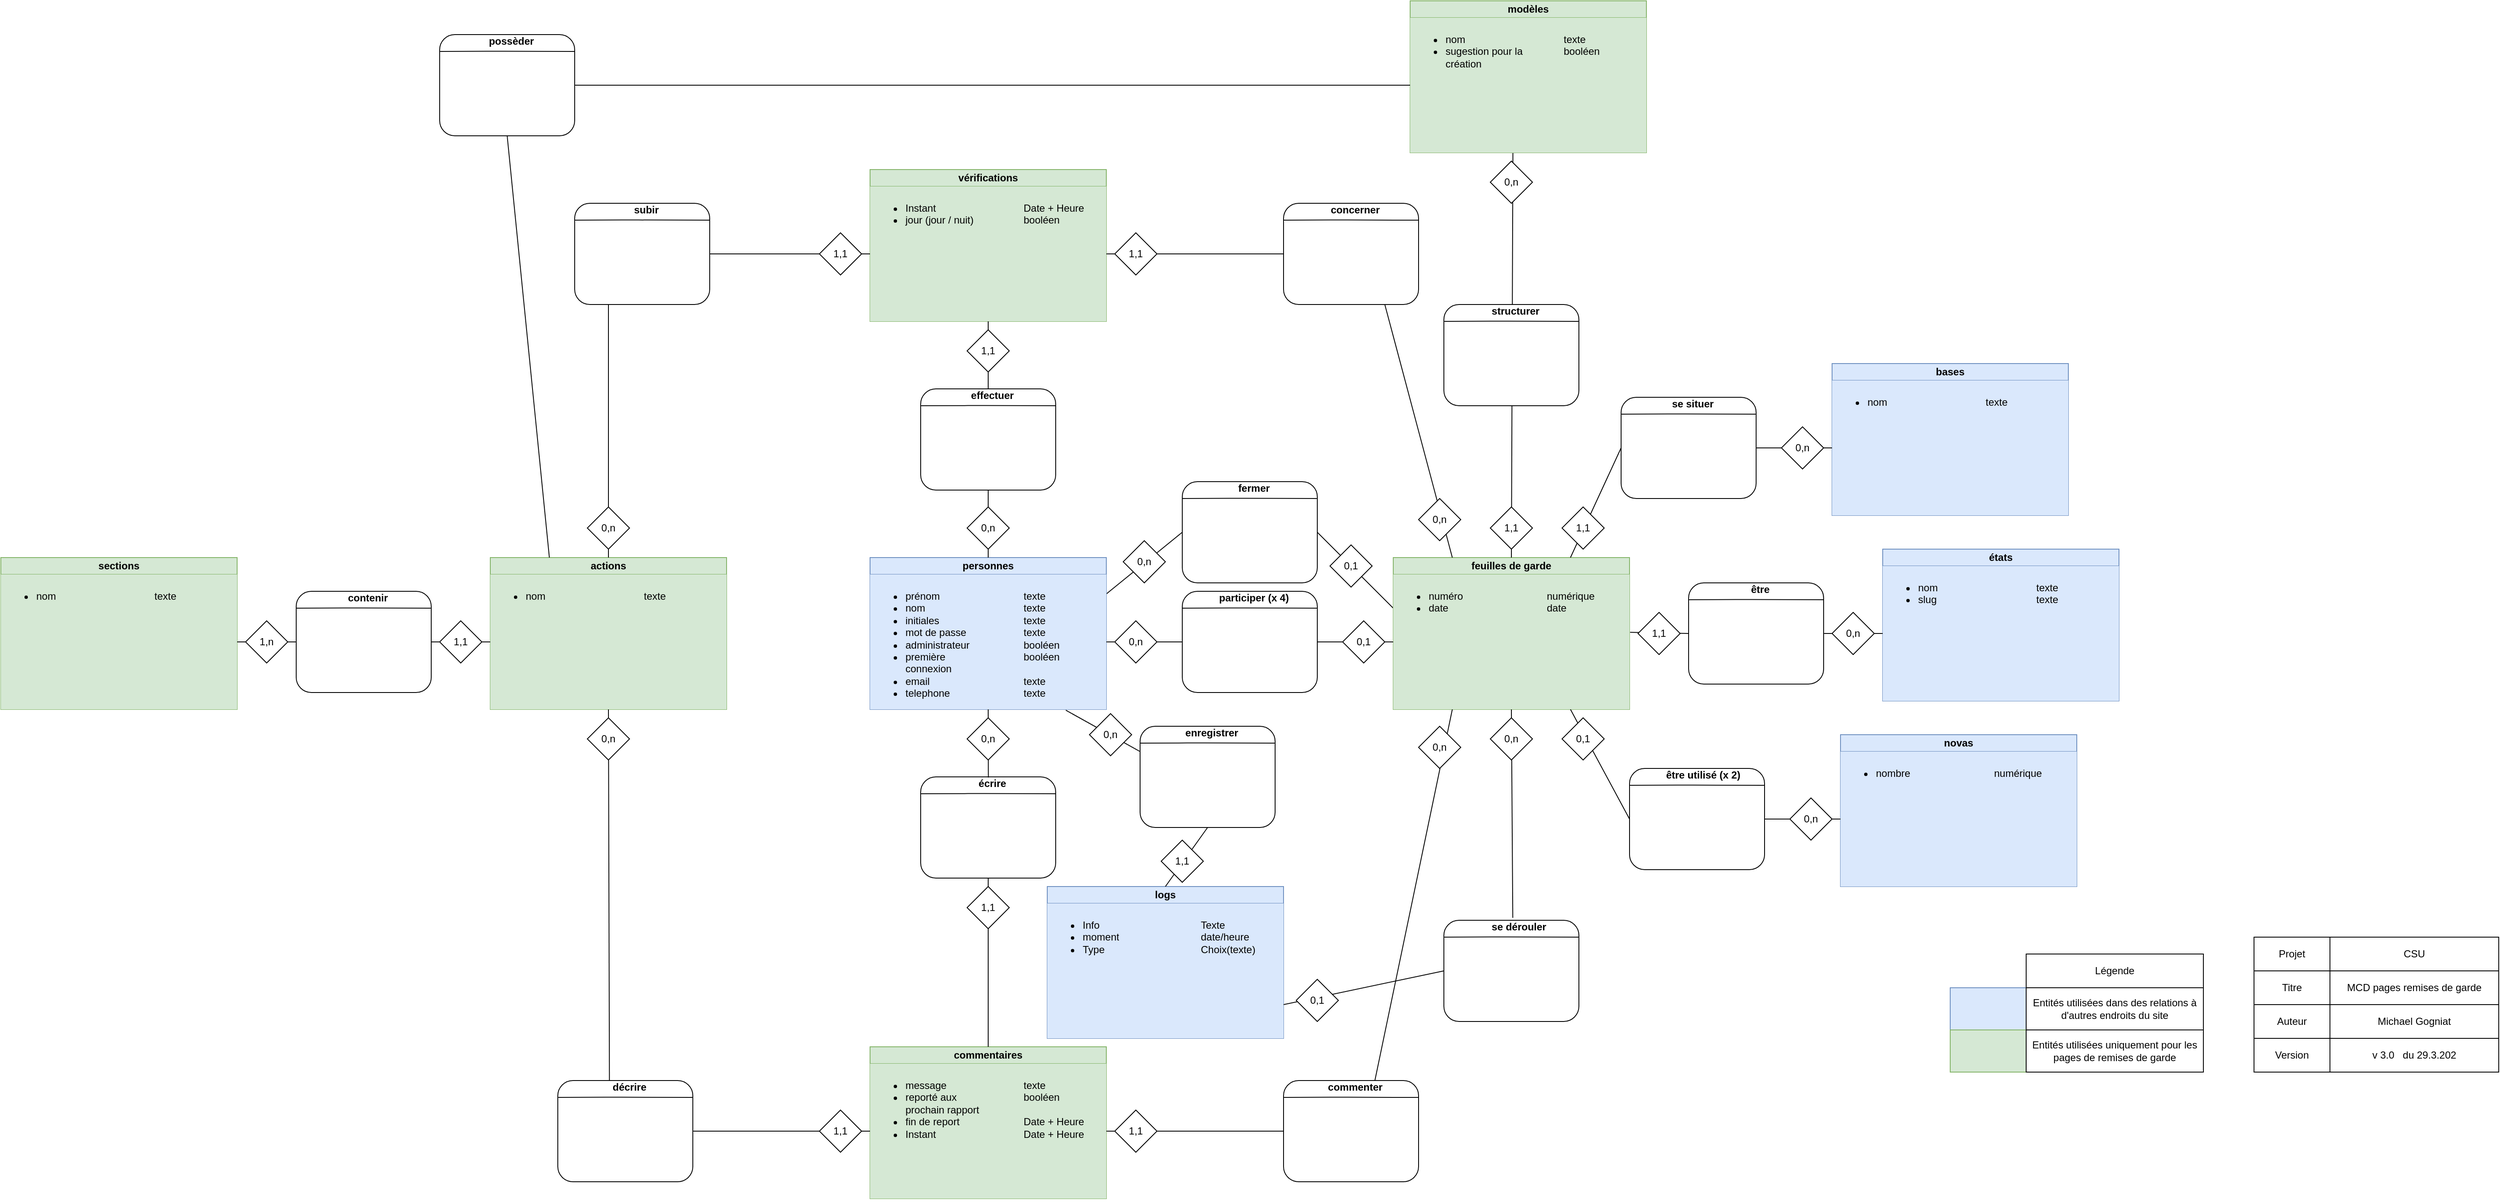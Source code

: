 <mxfile version="14.4.3" type="device"><diagram id="kCFvrSDgTSwZs-9DBKdq" name="Page-1"><mxGraphModel dx="5025" dy="1885" grid="1" gridSize="10" guides="1" tooltips="1" connect="1" arrows="1" fold="1" page="1" pageScale="1" pageWidth="1920" pageHeight="1200" math="0" shadow="0"><root><mxCell id="0"/><mxCell id="1" parent="0"/><mxCell id="1MYnVfo8UDA72KDDyyry-32" value="" style="endArrow=none;html=1;entryX=0;entryY=0.5;entryDx=0;entryDy=0;" edge="1" parent="1" source="6km4f45n5zLwMDYIi9ON-4" target="1MYnVfo8UDA72KDDyyry-24"><mxGeometry width="50" height="50" relative="1" as="geometry"><mxPoint x="-1800" y="500" as="sourcePoint"/><mxPoint x="-1710" y="590" as="targetPoint"/></mxGeometry></mxCell><mxCell id="1MYnVfo8UDA72KDDyyry-31" value="" style="endArrow=none;html=1;entryX=0;entryY=0.25;entryDx=0;entryDy=0;exitX=1;exitY=0.5;exitDx=0;exitDy=0;" edge="1" parent="1" source="1MYnVfo8UDA72KDDyyry-24" target="6km4f45n5zLwMDYIi9ON-12"><mxGeometry width="50" height="50" relative="1" as="geometry"><mxPoint x="-1370" y="730" as="sourcePoint"/><mxPoint x="-1461.765" y="1040" as="targetPoint"/></mxGeometry></mxCell><mxCell id="uxbM6FC8pAgQJoMiEQ_j-111" value="Projet" style="rounded=0;whiteSpace=wrap;html=1;labelBackgroundColor=none;align=center;" parent="1" vertex="1"><mxGeometry x="-430" y="990" width="90" height="40" as="geometry"/></mxCell><mxCell id="uxbM6FC8pAgQJoMiEQ_j-113" value="Titre" style="rounded=0;whiteSpace=wrap;html=1;labelBackgroundColor=none;" parent="1" vertex="1"><mxGeometry x="-430" y="1030" width="90" height="40" as="geometry"/></mxCell><mxCell id="uxbM6FC8pAgQJoMiEQ_j-114" value="Auteur" style="rounded=0;whiteSpace=wrap;html=1;labelBackgroundColor=none;" parent="1" vertex="1"><mxGeometry x="-430" y="1070" width="90" height="40" as="geometry"/></mxCell><mxCell id="uxbM6FC8pAgQJoMiEQ_j-115" value="Version" style="rounded=0;whiteSpace=wrap;html=1;labelBackgroundColor=none;" parent="1" vertex="1"><mxGeometry x="-430" y="1110" width="90" height="40" as="geometry"/></mxCell><mxCell id="uxbM6FC8pAgQJoMiEQ_j-116" value="MCD pages remises de garde" style="rounded=0;whiteSpace=wrap;html=1;labelBackgroundColor=none;align=center;" parent="1" vertex="1"><mxGeometry x="-340" y="1030" width="200" height="40" as="geometry"/></mxCell><mxCell id="uxbM6FC8pAgQJoMiEQ_j-117" value="CSU" style="rounded=0;whiteSpace=wrap;html=1;labelBackgroundColor=none;" parent="1" vertex="1"><mxGeometry x="-340" y="990" width="200" height="40" as="geometry"/></mxCell><mxCell id="uxbM6FC8pAgQJoMiEQ_j-118" value="v 3.0&amp;nbsp; &amp;nbsp;du 29.3.202" style="rounded=0;whiteSpace=wrap;html=1;labelBackgroundColor=none;" parent="1" vertex="1"><mxGeometry x="-340" y="1110" width="200" height="40" as="geometry"/></mxCell><mxCell id="uxbM6FC8pAgQJoMiEQ_j-119" value="Michael Gogniat" style="rounded=0;whiteSpace=wrap;html=1;labelBackgroundColor=none;" parent="1" vertex="1"><mxGeometry x="-340" y="1070" width="200" height="40" as="geometry"/></mxCell><mxCell id="6km4f45n5zLwMDYIi9ON-1" value="&lt;div style=&quot;box-sizing: border-box ; width: 100% ; padding: 2px&quot;&gt;c&lt;/div&gt;" style="verticalAlign=top;align=center;overflow=fill;html=1;rounded=0;shadow=0;comic=0;labelBackgroundColor=none;strokeColor=#6c8ebf;strokeWidth=1;fillColor=#dae8fc;fontFamily=Verdana;fontSize=12;" parent="1" vertex="1"><mxGeometry x="-2070" y="540" width="280" height="180" as="geometry"/></mxCell><mxCell id="6km4f45n5zLwMDYIi9ON-2" value="&lt;b&gt;personnes&lt;/b&gt;" style="rounded=0;whiteSpace=wrap;html=1;fillColor=#dae8fc;strokeColor=#6C8EBF;" parent="1" vertex="1"><mxGeometry x="-2070" y="540" width="280" height="20" as="geometry"/></mxCell><mxCell id="6km4f45n5zLwMDYIi9ON-3" value="&lt;ul&gt;&lt;li&gt;prénom&lt;/li&gt;&lt;li&gt;nom&lt;/li&gt;&lt;li&gt;initiales&lt;/li&gt;&lt;li&gt;mot de passe&lt;/li&gt;&lt;li&gt;administrateur&lt;/li&gt;&lt;li&gt;première connexion&lt;/li&gt;&lt;li&gt;email&lt;/li&gt;&lt;li&gt;telephone&lt;/li&gt;&lt;/ul&gt;" style="text;fillColor=#dae8fc;html=1;whiteSpace=wrap;verticalAlign=top;overflow=hidden;" parent="1" vertex="1"><mxGeometry x="-2070" y="560" width="140" height="160" as="geometry"/></mxCell><mxCell id="6km4f45n5zLwMDYIi9ON-4" value="&lt;ul&gt;&lt;li&gt;texte&lt;/li&gt;&lt;li&gt;texte&lt;/li&gt;&lt;li&gt;texte&lt;/li&gt;&lt;li&gt;texte&lt;/li&gt;&lt;li&gt;booléen&lt;/li&gt;&lt;li&gt;booléen&lt;/li&gt;&lt;li&gt;&amp;nbsp;&lt;/li&gt;&lt;li&gt;texte&lt;/li&gt;&lt;li&gt;texte&lt;/li&gt;&lt;/ul&gt;" style="text;fillColor=#dae8fc;html=1;whiteSpace=wrap;verticalAlign=top;overflow=hidden;" parent="1" vertex="1"><mxGeometry x="-1930" y="560" width="140" height="160" as="geometry"/></mxCell><mxCell id="6km4f45n5zLwMDYIi9ON-5" value="" style="rounded=0;whiteSpace=wrap;html=1;fillColor=#dae8fc;strokeColor=none;" parent="1" vertex="1"><mxGeometry x="-1930" y="570" width="40" height="140" as="geometry"/></mxCell><mxCell id="6km4f45n5zLwMDYIi9ON-6" value="c" style="group" parent="1" vertex="1" connectable="0"><mxGeometry x="-2010" y="340" width="160" height="120" as="geometry"/></mxCell><mxCell id="6km4f45n5zLwMDYIi9ON-7" value="" style="rounded=1;whiteSpace=wrap;html=1;" parent="6km4f45n5zLwMDYIi9ON-6" vertex="1"><mxGeometry width="160" height="120" as="geometry"/></mxCell><mxCell id="6km4f45n5zLwMDYIi9ON-8" value="&lt;b&gt;effectuer&lt;/b&gt;" style="text;html=1;strokeColor=none;fillColor=none;align=center;verticalAlign=middle;whiteSpace=wrap;rounded=0;" parent="6km4f45n5zLwMDYIi9ON-6" vertex="1"><mxGeometry x="37.647" width="94.118" height="16.002" as="geometry"/></mxCell><mxCell id="6km4f45n5zLwMDYIi9ON-9" value="" style="endArrow=none;html=1;entryX=1;entryY=0.167;entryDx=0;entryDy=0;entryPerimeter=0;exitX=0;exitY=0.167;exitDx=0;exitDy=0;exitPerimeter=0;" parent="6km4f45n5zLwMDYIi9ON-6" source="6km4f45n5zLwMDYIi9ON-7" target="6km4f45n5zLwMDYIi9ON-7" edge="1"><mxGeometry width="50" height="50" relative="1" as="geometry"><mxPoint x="386.667" y="-204" as="sourcePoint"/><mxPoint x="480" y="-204" as="targetPoint"/><Array as="points"><mxPoint x="65.882" y="19.765"/></Array></mxGeometry></mxCell><mxCell id="6km4f45n5zLwMDYIi9ON-10" value="&lt;div style=&quot;box-sizing: border-box ; width: 100% ; padding: 2px&quot;&gt;cv&lt;/div&gt;" style="verticalAlign=top;align=center;overflow=fill;html=1;rounded=0;shadow=0;comic=0;labelBackgroundColor=none;strokeColor=#82b366;strokeWidth=1;fillColor=#d5e8d4;fontFamily=Verdana;fontSize=12;" parent="1" vertex="1"><mxGeometry x="-1450" y="540" width="280" height="180" as="geometry"/></mxCell><mxCell id="6km4f45n5zLwMDYIi9ON-11" value="&lt;b&gt;feuilles de garde&lt;/b&gt;" style="rounded=0;whiteSpace=wrap;html=1;fillColor=#d5e8d4;strokeColor=#82b366;" parent="1" vertex="1"><mxGeometry x="-1450" y="540" width="280" height="20" as="geometry"/></mxCell><mxCell id="6km4f45n5zLwMDYIi9ON-12" value="&lt;ul&gt;&lt;li&gt;numéro&lt;/li&gt;&lt;li&gt;date&lt;/li&gt;&lt;/ul&gt;" style="text;fillColor=#d5e8d4;html=1;whiteSpace=wrap;verticalAlign=top;overflow=hidden;" parent="1" vertex="1"><mxGeometry x="-1450" y="560" width="140" height="160" as="geometry"/></mxCell><mxCell id="6km4f45n5zLwMDYIi9ON-13" value="&lt;ul&gt;&lt;li&gt;numérique&lt;/li&gt;&lt;li&gt;date&lt;/li&gt;&lt;/ul&gt;" style="text;fillColor=#d5e8d4;html=1;whiteSpace=wrap;verticalAlign=top;overflow=hidden;" parent="1" vertex="1"><mxGeometry x="-1310" y="560" width="140" height="160" as="geometry"/></mxCell><mxCell id="6km4f45n5zLwMDYIi9ON-14" value="" style="rounded=0;whiteSpace=wrap;html=1;fillColor=#d5e8d4;strokeColor=none;" parent="1" vertex="1"><mxGeometry x="-1310" y="570" width="40" height="140" as="geometry"/></mxCell><mxCell id="6km4f45n5zLwMDYIi9ON-15" value="&lt;div style=&quot;box-sizing: border-box ; width: 100% ; padding: 2px&quot;&gt;c&lt;/div&gt;" style="verticalAlign=top;align=center;overflow=fill;html=1;rounded=0;shadow=0;comic=0;labelBackgroundColor=none;strokeColor=#82b366;strokeWidth=1;fillColor=#d5e8d4;fontFamily=Verdana;fontSize=12;" parent="1" vertex="1"><mxGeometry x="-2520" y="540" width="280" height="180" as="geometry"/></mxCell><mxCell id="6km4f45n5zLwMDYIi9ON-16" value="&lt;b&gt;actions&lt;/b&gt;" style="rounded=0;whiteSpace=wrap;html=1;fillColor=#d5e8d4;strokeColor=#82b366;" parent="1" vertex="1"><mxGeometry x="-2520" y="540" width="280" height="20" as="geometry"/></mxCell><mxCell id="6km4f45n5zLwMDYIi9ON-17" value="&lt;ul&gt;&lt;li&gt;nom&lt;/li&gt;&lt;/ul&gt;" style="text;fillColor=#d5e8d4;html=1;whiteSpace=wrap;verticalAlign=top;overflow=hidden;" parent="1" vertex="1"><mxGeometry x="-2520" y="560" width="140" height="160" as="geometry"/></mxCell><mxCell id="6km4f45n5zLwMDYIi9ON-18" value="&lt;ul&gt;&lt;li&gt;texte&lt;br&gt;&lt;/li&gt;&lt;/ul&gt;" style="text;fillColor=#d5e8d4;html=1;whiteSpace=wrap;verticalAlign=top;overflow=hidden;" parent="1" vertex="1"><mxGeometry x="-2380" y="560" width="140" height="160" as="geometry"/></mxCell><mxCell id="6km4f45n5zLwMDYIi9ON-19" value="" style="rounded=0;whiteSpace=wrap;html=1;fillColor=#d5e8d4;strokeColor=none;" parent="1" vertex="1"><mxGeometry x="-2380" y="570" width="40" height="140" as="geometry"/></mxCell><mxCell id="6km4f45n5zLwMDYIi9ON-20" value="&lt;div style=&quot;box-sizing: border-box ; width: 100% ; padding: 2px&quot;&gt;cv&lt;/div&gt;" style="verticalAlign=top;align=center;overflow=fill;html=1;rounded=0;shadow=0;comic=0;labelBackgroundColor=none;strokeColor=#82b366;strokeWidth=1;fillColor=#d5e8d4;fontFamily=Verdana;fontSize=12;" parent="1" vertex="1"><mxGeometry x="-2070" y="80" width="280" height="180" as="geometry"/></mxCell><mxCell id="6km4f45n5zLwMDYIi9ON-21" value="&lt;b&gt;vérifications&lt;/b&gt;" style="rounded=0;whiteSpace=wrap;html=1;fillColor=#d5e8d4;strokeColor=#82b366;" parent="1" vertex="1"><mxGeometry x="-2070" y="80" width="280" height="20" as="geometry"/></mxCell><mxCell id="6km4f45n5zLwMDYIi9ON-22" value="&lt;ul&gt;&lt;li&gt;Instant&lt;/li&gt;&lt;li&gt;jour (jour / nuit)&lt;/li&gt;&lt;/ul&gt;" style="text;fillColor=#d5e8d4;html=1;whiteSpace=wrap;verticalAlign=top;overflow=hidden;" parent="1" vertex="1"><mxGeometry x="-2070" y="100" width="140" height="160" as="geometry"/></mxCell><mxCell id="6km4f45n5zLwMDYIi9ON-23" value="&lt;ul&gt;&lt;li&gt;Date + Heure&lt;/li&gt;&lt;li&gt;booléen&lt;/li&gt;&lt;/ul&gt;" style="text;fillColor=#d5e8d4;html=1;whiteSpace=wrap;verticalAlign=top;overflow=hidden;" parent="1" vertex="1"><mxGeometry x="-1930" y="100" width="140" height="160" as="geometry"/></mxCell><mxCell id="6km4f45n5zLwMDYIi9ON-24" value="" style="rounded=0;whiteSpace=wrap;html=1;fillColor=#d5e8d4;strokeColor=none;" parent="1" vertex="1"><mxGeometry x="-1930" y="110" width="40" height="140" as="geometry"/></mxCell><mxCell id="6km4f45n5zLwMDYIi9ON-25" value="c" style="group" parent="1" vertex="1" connectable="0"><mxGeometry x="-1580" y="120" width="160" height="120" as="geometry"/></mxCell><mxCell id="6km4f45n5zLwMDYIi9ON-26" value="" style="rounded=1;whiteSpace=wrap;html=1;" parent="6km4f45n5zLwMDYIi9ON-25" vertex="1"><mxGeometry width="160" height="120" as="geometry"/></mxCell><mxCell id="6km4f45n5zLwMDYIi9ON-27" value="&lt;b&gt;concerner&lt;/b&gt;" style="text;html=1;strokeColor=none;fillColor=none;align=center;verticalAlign=middle;whiteSpace=wrap;rounded=0;" parent="6km4f45n5zLwMDYIi9ON-25" vertex="1"><mxGeometry x="37.647" width="94.118" height="16.002" as="geometry"/></mxCell><mxCell id="6km4f45n5zLwMDYIi9ON-28" value="" style="endArrow=none;html=1;entryX=1;entryY=0.167;entryDx=0;entryDy=0;entryPerimeter=0;exitX=0;exitY=0.167;exitDx=0;exitDy=0;exitPerimeter=0;" parent="6km4f45n5zLwMDYIi9ON-25" source="6km4f45n5zLwMDYIi9ON-26" target="6km4f45n5zLwMDYIi9ON-26" edge="1"><mxGeometry width="50" height="50" relative="1" as="geometry"><mxPoint x="386.667" y="-204" as="sourcePoint"/><mxPoint x="480" y="-204" as="targetPoint"/><Array as="points"><mxPoint x="65.882" y="19.765"/></Array></mxGeometry></mxCell><mxCell id="6km4f45n5zLwMDYIi9ON-29" value="c" style="group" parent="1" vertex="1" connectable="0"><mxGeometry x="-2420" y="120" width="160" height="120" as="geometry"/></mxCell><mxCell id="6km4f45n5zLwMDYIi9ON-30" value="" style="rounded=1;whiteSpace=wrap;html=1;" parent="6km4f45n5zLwMDYIi9ON-29" vertex="1"><mxGeometry width="160" height="120" as="geometry"/></mxCell><mxCell id="6km4f45n5zLwMDYIi9ON-31" value="&lt;b&gt;subir&lt;/b&gt;" style="text;html=1;strokeColor=none;fillColor=none;align=center;verticalAlign=middle;whiteSpace=wrap;rounded=0;" parent="6km4f45n5zLwMDYIi9ON-29" vertex="1"><mxGeometry x="37.647" width="94.118" height="16.002" as="geometry"/></mxCell><mxCell id="6km4f45n5zLwMDYIi9ON-32" value="" style="endArrow=none;html=1;entryX=1;entryY=0.167;entryDx=0;entryDy=0;entryPerimeter=0;exitX=0;exitY=0.167;exitDx=0;exitDy=0;exitPerimeter=0;" parent="6km4f45n5zLwMDYIi9ON-29" source="6km4f45n5zLwMDYIi9ON-30" target="6km4f45n5zLwMDYIi9ON-30" edge="1"><mxGeometry width="50" height="50" relative="1" as="geometry"><mxPoint x="386.667" y="-204" as="sourcePoint"/><mxPoint x="480" y="-204" as="targetPoint"/><Array as="points"><mxPoint x="65.882" y="19.765"/></Array></mxGeometry></mxCell><mxCell id="6km4f45n5zLwMDYIi9ON-33" value="&lt;div style=&quot;box-sizing: border-box ; width: 100% ; padding: 2px&quot;&gt;c&lt;/div&gt;" style="verticalAlign=top;align=center;overflow=fill;html=1;rounded=0;shadow=0;comic=0;labelBackgroundColor=none;strokeColor=#82b366;strokeWidth=1;fillColor=#d5e8d4;fontFamily=Verdana;fontSize=12;" parent="1" vertex="1"><mxGeometry x="-3100" y="540" width="280" height="180" as="geometry"/></mxCell><mxCell id="6km4f45n5zLwMDYIi9ON-34" value="&lt;b&gt;sections&lt;/b&gt;" style="rounded=0;whiteSpace=wrap;html=1;fillColor=#d5e8d4;strokeColor=#82b366;" parent="1" vertex="1"><mxGeometry x="-3100" y="540" width="280" height="20" as="geometry"/></mxCell><mxCell id="6km4f45n5zLwMDYIi9ON-35" value="&lt;ul&gt;&lt;li&gt;nom&lt;/li&gt;&lt;/ul&gt;" style="text;fillColor=#d5e8d4;html=1;whiteSpace=wrap;verticalAlign=top;overflow=hidden;" parent="1" vertex="1"><mxGeometry x="-3100" y="560" width="140" height="160" as="geometry"/></mxCell><mxCell id="6km4f45n5zLwMDYIi9ON-36" value="&lt;ul&gt;&lt;li&gt;texte&lt;/li&gt;&lt;/ul&gt;" style="text;fillColor=#d5e8d4;html=1;whiteSpace=wrap;verticalAlign=top;overflow=hidden;" parent="1" vertex="1"><mxGeometry x="-2960" y="560" width="140" height="160" as="geometry"/></mxCell><mxCell id="6km4f45n5zLwMDYIi9ON-37" value="" style="rounded=0;whiteSpace=wrap;html=1;fillColor=#d5e8d4;strokeColor=none;" parent="1" vertex="1"><mxGeometry x="-2960" y="570" width="40" height="140" as="geometry"/></mxCell><mxCell id="6km4f45n5zLwMDYIi9ON-42" value="c" style="group" parent="1" vertex="1" connectable="0"><mxGeometry x="-2750" y="580" width="160" height="120" as="geometry"/></mxCell><mxCell id="6km4f45n5zLwMDYIi9ON-43" value="" style="rounded=1;whiteSpace=wrap;html=1;" parent="6km4f45n5zLwMDYIi9ON-42" vertex="1"><mxGeometry width="160" height="120" as="geometry"/></mxCell><mxCell id="6km4f45n5zLwMDYIi9ON-44" value="&lt;b&gt;contenir&lt;/b&gt;" style="text;html=1;strokeColor=none;fillColor=none;align=center;verticalAlign=middle;whiteSpace=wrap;rounded=0;" parent="6km4f45n5zLwMDYIi9ON-42" vertex="1"><mxGeometry x="37.647" width="94.118" height="16.002" as="geometry"/></mxCell><mxCell id="6km4f45n5zLwMDYIi9ON-45" value="" style="endArrow=none;html=1;entryX=1;entryY=0.167;entryDx=0;entryDy=0;entryPerimeter=0;exitX=0;exitY=0.167;exitDx=0;exitDy=0;exitPerimeter=0;" parent="6km4f45n5zLwMDYIi9ON-42" source="6km4f45n5zLwMDYIi9ON-43" target="6km4f45n5zLwMDYIi9ON-43" edge="1"><mxGeometry width="50" height="50" relative="1" as="geometry"><mxPoint x="386.667" y="-204" as="sourcePoint"/><mxPoint x="480" y="-204" as="targetPoint"/><Array as="points"><mxPoint x="65.882" y="19.765"/></Array></mxGeometry></mxCell><mxCell id="6km4f45n5zLwMDYIi9ON-46" value="&lt;div style=&quot;box-sizing: border-box ; width: 100% ; padding: 2px&quot;&gt;c&lt;/div&gt;" style="verticalAlign=top;align=center;overflow=fill;html=1;rounded=0;shadow=0;comic=0;labelBackgroundColor=none;strokeColor=#82b366;strokeWidth=1;fillColor=#d5e8d4;fontFamily=Verdana;fontSize=12;" parent="1" vertex="1"><mxGeometry x="-2070" y="1120" width="280" height="180" as="geometry"/></mxCell><mxCell id="6km4f45n5zLwMDYIi9ON-47" value="&lt;b&gt;commentaires&lt;/b&gt;" style="rounded=0;whiteSpace=wrap;html=1;fillColor=#d5e8d4;strokeColor=#82b366;" parent="1" vertex="1"><mxGeometry x="-2070" y="1120" width="280" height="20" as="geometry"/></mxCell><mxCell id="6km4f45n5zLwMDYIi9ON-48" value="&lt;ul&gt;&lt;li&gt;message&lt;/li&gt;&lt;li&gt;reporté aux prochain rapport&lt;/li&gt;&lt;li&gt;fin de report&lt;/li&gt;&lt;li&gt;Instant&lt;/li&gt;&lt;/ul&gt;" style="text;fillColor=#d5e8d4;html=1;whiteSpace=wrap;verticalAlign=top;overflow=hidden;" parent="1" vertex="1"><mxGeometry x="-2070" y="1140" width="140" height="160" as="geometry"/></mxCell><mxCell id="6km4f45n5zLwMDYIi9ON-49" value="&lt;ul&gt;&lt;li&gt;texte&lt;br&gt;&lt;/li&gt;&lt;li&gt;booléen&lt;/li&gt;&lt;li&gt;&lt;br&gt;&lt;/li&gt;&lt;li&gt;Date + Heure&lt;/li&gt;&lt;li&gt;Date + Heure&lt;/li&gt;&lt;/ul&gt;&lt;div&gt;&lt;br&gt;&lt;/div&gt;&lt;div&gt;&lt;br&gt;&lt;/div&gt;" style="text;fillColor=#d5e8d4;html=1;whiteSpace=wrap;verticalAlign=top;overflow=hidden;" parent="1" vertex="1"><mxGeometry x="-1930" y="1140" width="140" height="160" as="geometry"/></mxCell><mxCell id="6km4f45n5zLwMDYIi9ON-50" value="" style="rounded=0;whiteSpace=wrap;html=1;fillColor=#d5e8d4;strokeColor=none;" parent="1" vertex="1"><mxGeometry x="-1930" y="1150" width="40" height="140" as="geometry"/></mxCell><mxCell id="6km4f45n5zLwMDYIi9ON-56" value="&lt;div style=&quot;box-sizing: border-box ; width: 100% ; padding: 2px&quot;&gt;c&lt;/div&gt;" style="verticalAlign=top;align=center;overflow=fill;html=1;rounded=0;shadow=0;comic=0;labelBackgroundColor=none;strokeColor=#6c8ebf;strokeWidth=1;fillColor=#dae8fc;fontFamily=Verdana;fontSize=12;" parent="1" vertex="1"><mxGeometry x="-930" y="310" width="280" height="180" as="geometry"/></mxCell><mxCell id="6km4f45n5zLwMDYIi9ON-57" value="&lt;b&gt;bases&lt;/b&gt;" style="rounded=0;whiteSpace=wrap;html=1;fillColor=#dae8fc;strokeColor=#6C8EBF;" parent="1" vertex="1"><mxGeometry x="-930" y="310" width="280" height="20" as="geometry"/></mxCell><mxCell id="6km4f45n5zLwMDYIi9ON-58" value="&lt;ul&gt;&lt;li&gt;nom&lt;/li&gt;&lt;/ul&gt;" style="text;fillColor=#dae8fc;html=1;whiteSpace=wrap;verticalAlign=top;overflow=hidden;" parent="1" vertex="1"><mxGeometry x="-930" y="330" width="140" height="160" as="geometry"/></mxCell><mxCell id="6km4f45n5zLwMDYIi9ON-59" value="&lt;ul&gt;&lt;li&gt;texte&lt;br&gt;&lt;/li&gt;&lt;/ul&gt;" style="text;fillColor=#dae8fc;html=1;whiteSpace=wrap;verticalAlign=top;overflow=hidden;" parent="1" vertex="1"><mxGeometry x="-790" y="330" width="140" height="160" as="geometry"/></mxCell><mxCell id="6km4f45n5zLwMDYIi9ON-60" value="" style="rounded=0;whiteSpace=wrap;html=1;fillColor=#dae8fc;strokeColor=none;" parent="1" vertex="1"><mxGeometry x="-790" y="340" width="40" height="140" as="geometry"/></mxCell><mxCell id="6km4f45n5zLwMDYIi9ON-61" value="c" style="group" parent="1" vertex="1" connectable="0"><mxGeometry x="-1180" y="350" width="160" height="120" as="geometry"/></mxCell><mxCell id="6km4f45n5zLwMDYIi9ON-62" value="" style="rounded=1;whiteSpace=wrap;html=1;" parent="6km4f45n5zLwMDYIi9ON-61" vertex="1"><mxGeometry width="160" height="120" as="geometry"/></mxCell><mxCell id="6km4f45n5zLwMDYIi9ON-63" value="&lt;b&gt;se situer&lt;/b&gt;" style="text;html=1;strokeColor=none;fillColor=none;align=center;verticalAlign=middle;whiteSpace=wrap;rounded=0;" parent="6km4f45n5zLwMDYIi9ON-61" vertex="1"><mxGeometry x="37.647" width="94.118" height="16.002" as="geometry"/></mxCell><mxCell id="6km4f45n5zLwMDYIi9ON-64" value="" style="endArrow=none;html=1;entryX=1;entryY=0.167;entryDx=0;entryDy=0;entryPerimeter=0;exitX=0;exitY=0.167;exitDx=0;exitDy=0;exitPerimeter=0;" parent="6km4f45n5zLwMDYIi9ON-61" source="6km4f45n5zLwMDYIi9ON-62" target="6km4f45n5zLwMDYIi9ON-62" edge="1"><mxGeometry width="50" height="50" relative="1" as="geometry"><mxPoint x="386.667" y="-204" as="sourcePoint"/><mxPoint x="480" y="-204" as="targetPoint"/><Array as="points"><mxPoint x="65.882" y="19.765"/></Array></mxGeometry></mxCell><mxCell id="6km4f45n5zLwMDYIi9ON-66" value="c" style="group" parent="1" vertex="1" connectable="0"><mxGeometry x="-1170" y="790" width="160" height="120" as="geometry"/></mxCell><mxCell id="6km4f45n5zLwMDYIi9ON-67" value="" style="rounded=1;whiteSpace=wrap;html=1;" parent="6km4f45n5zLwMDYIi9ON-66" vertex="1"><mxGeometry width="160" height="120" as="geometry"/></mxCell><mxCell id="6km4f45n5zLwMDYIi9ON-68" value="&lt;b&gt;être utilisé (x 2)&amp;nbsp;&lt;/b&gt;" style="text;html=1;strokeColor=none;fillColor=none;align=center;verticalAlign=middle;whiteSpace=wrap;rounded=0;" parent="6km4f45n5zLwMDYIi9ON-66" vertex="1"><mxGeometry x="37.65" width="102.35" height="16" as="geometry"/></mxCell><mxCell id="6km4f45n5zLwMDYIi9ON-69" value="" style="endArrow=none;html=1;entryX=1;entryY=0.167;entryDx=0;entryDy=0;entryPerimeter=0;exitX=0;exitY=0.167;exitDx=0;exitDy=0;exitPerimeter=0;" parent="6km4f45n5zLwMDYIi9ON-66" source="6km4f45n5zLwMDYIi9ON-67" target="6km4f45n5zLwMDYIi9ON-67" edge="1"><mxGeometry width="50" height="50" relative="1" as="geometry"><mxPoint x="386.667" y="-204" as="sourcePoint"/><mxPoint x="480" y="-204" as="targetPoint"/><Array as="points"><mxPoint x="65.882" y="19.765"/></Array></mxGeometry></mxCell><mxCell id="6km4f45n5zLwMDYIi9ON-70" value="&lt;div style=&quot;box-sizing: border-box ; width: 100% ; padding: 2px&quot;&gt;cv&lt;/div&gt;" style="verticalAlign=top;align=center;overflow=fill;html=1;rounded=0;shadow=0;comic=0;labelBackgroundColor=none;strokeColor=#6c8ebf;strokeWidth=1;fillColor=#dae8fc;fontFamily=Verdana;fontSize=12;" parent="1" vertex="1"><mxGeometry x="-920" y="750" width="280" height="180" as="geometry"/></mxCell><mxCell id="6km4f45n5zLwMDYIi9ON-71" value="&lt;b&gt;novas&lt;/b&gt;" style="rounded=0;whiteSpace=wrap;html=1;fillColor=#dae8fc;strokeColor=#6c8ebf;" parent="1" vertex="1"><mxGeometry x="-920" y="750" width="280" height="20" as="geometry"/></mxCell><mxCell id="6km4f45n5zLwMDYIi9ON-72" value="&lt;ul&gt;&lt;li&gt;nombre&lt;/li&gt;&lt;/ul&gt;" style="text;fillColor=#dae8fc;html=1;whiteSpace=wrap;verticalAlign=top;overflow=hidden;" parent="1" vertex="1"><mxGeometry x="-920" y="770" width="140" height="160" as="geometry"/></mxCell><mxCell id="6km4f45n5zLwMDYIi9ON-73" value="&lt;ul&gt;&lt;li&gt;numérique&lt;/li&gt;&lt;/ul&gt;" style="text;fillColor=#dae8fc;html=1;whiteSpace=wrap;verticalAlign=top;overflow=hidden;" parent="1" vertex="1"><mxGeometry x="-780" y="770" width="140" height="160" as="geometry"/></mxCell><mxCell id="6km4f45n5zLwMDYIi9ON-74" value="" style="rounded=0;whiteSpace=wrap;html=1;fillColor=#dae8fc;strokeColor=none;" parent="1" vertex="1"><mxGeometry x="-780" y="780" width="40" height="140" as="geometry"/></mxCell><mxCell id="6km4f45n5zLwMDYIi9ON-75" value="c" style="group" parent="1" vertex="1" connectable="0"><mxGeometry x="-1700" y="580" width="160" height="120" as="geometry"/></mxCell><mxCell id="6km4f45n5zLwMDYIi9ON-76" value="" style="rounded=1;whiteSpace=wrap;html=1;" parent="6km4f45n5zLwMDYIi9ON-75" vertex="1"><mxGeometry width="160" height="120" as="geometry"/></mxCell><mxCell id="6km4f45n5zLwMDYIi9ON-77" value="&lt;b&gt;participer (x 4)&lt;/b&gt;" style="text;html=1;strokeColor=none;fillColor=none;align=center;verticalAlign=middle;whiteSpace=wrap;rounded=0;" parent="6km4f45n5zLwMDYIi9ON-75" vertex="1"><mxGeometry x="37.647" width="94.118" height="16.002" as="geometry"/></mxCell><mxCell id="6km4f45n5zLwMDYIi9ON-78" value="" style="endArrow=none;html=1;entryX=1;entryY=0.167;entryDx=0;entryDy=0;entryPerimeter=0;exitX=0;exitY=0.167;exitDx=0;exitDy=0;exitPerimeter=0;" parent="6km4f45n5zLwMDYIi9ON-75" source="6km4f45n5zLwMDYIi9ON-76" target="6km4f45n5zLwMDYIi9ON-76" edge="1"><mxGeometry width="50" height="50" relative="1" as="geometry"><mxPoint x="386.667" y="-204" as="sourcePoint"/><mxPoint x="480" y="-204" as="targetPoint"/><Array as="points"><mxPoint x="65.882" y="19.765"/></Array></mxGeometry></mxCell><mxCell id="6km4f45n5zLwMDYIi9ON-79" value="c" style="group" parent="1" vertex="1" connectable="0"><mxGeometry x="-2010" y="800" width="160" height="120" as="geometry"/></mxCell><mxCell id="6km4f45n5zLwMDYIi9ON-80" value="" style="rounded=1;whiteSpace=wrap;html=1;" parent="6km4f45n5zLwMDYIi9ON-79" vertex="1"><mxGeometry width="160" height="120" as="geometry"/></mxCell><mxCell id="6km4f45n5zLwMDYIi9ON-81" value="&lt;b&gt;écrire&lt;/b&gt;" style="text;html=1;strokeColor=none;fillColor=none;align=center;verticalAlign=middle;whiteSpace=wrap;rounded=0;" parent="6km4f45n5zLwMDYIi9ON-79" vertex="1"><mxGeometry x="37.647" width="94.118" height="16.002" as="geometry"/></mxCell><mxCell id="6km4f45n5zLwMDYIi9ON-82" value="" style="endArrow=none;html=1;entryX=1;entryY=0.167;entryDx=0;entryDy=0;entryPerimeter=0;exitX=0;exitY=0.167;exitDx=0;exitDy=0;exitPerimeter=0;" parent="6km4f45n5zLwMDYIi9ON-79" source="6km4f45n5zLwMDYIi9ON-80" target="6km4f45n5zLwMDYIi9ON-80" edge="1"><mxGeometry width="50" height="50" relative="1" as="geometry"><mxPoint x="386.667" y="-204" as="sourcePoint"/><mxPoint x="480" y="-204" as="targetPoint"/><Array as="points"><mxPoint x="65.882" y="19.765"/></Array></mxGeometry></mxCell><mxCell id="6km4f45n5zLwMDYIi9ON-90" value="" style="endArrow=none;html=1;entryX=1;entryY=0.5;entryDx=0;entryDy=0;exitX=0;exitY=0.5;exitDx=0;exitDy=0;" parent="1" source="6km4f45n5zLwMDYIi9ON-43" target="6km4f45n5zLwMDYIi9ON-36" edge="1"><mxGeometry width="50" height="50" relative="1" as="geometry"><mxPoint x="-1940" y="910" as="sourcePoint"/><mxPoint x="-1890" y="860" as="targetPoint"/></mxGeometry></mxCell><mxCell id="6km4f45n5zLwMDYIi9ON-91" value="" style="endArrow=none;html=1;entryX=1;entryY=0.5;entryDx=0;entryDy=0;exitX=0;exitY=0.5;exitDx=0;exitDy=0;" parent="1" source="6km4f45n5zLwMDYIi9ON-17" target="6km4f45n5zLwMDYIi9ON-43" edge="1"><mxGeometry width="50" height="50" relative="1" as="geometry"><mxPoint x="-2530.0" y="640" as="sourcePoint"/><mxPoint x="-2000" y="110" as="targetPoint"/></mxGeometry></mxCell><mxCell id="6km4f45n5zLwMDYIi9ON-94" value="" style="endArrow=none;html=1;entryX=0.5;entryY=0;entryDx=0;entryDy=0;exitX=0.25;exitY=1;exitDx=0;exitDy=0;" parent="1" source="6km4f45n5zLwMDYIi9ON-30" target="6km4f45n5zLwMDYIi9ON-16" edge="1"><mxGeometry width="50" height="50" relative="1" as="geometry"><mxPoint x="-2420" y="380" as="sourcePoint"/><mxPoint x="-1860" y="-320" as="targetPoint"/></mxGeometry></mxCell><mxCell id="6km4f45n5zLwMDYIi9ON-95" value="" style="endArrow=none;html=1;entryX=1;entryY=0.5;entryDx=0;entryDy=0;exitX=0;exitY=0.5;exitDx=0;exitDy=0;" parent="1" source="6km4f45n5zLwMDYIi9ON-22" target="6km4f45n5zLwMDYIi9ON-30" edge="1"><mxGeometry width="50" height="50" relative="1" as="geometry"><mxPoint x="-2140" y="-20" as="sourcePoint"/><mxPoint x="-2110" y="190" as="targetPoint"/></mxGeometry></mxCell><mxCell id="6km4f45n5zLwMDYIi9ON-96" value="" style="endArrow=none;html=1;entryX=1;entryY=0.5;entryDx=0;entryDy=0;exitX=0;exitY=0.5;exitDx=0;exitDy=0;" parent="1" source="6km4f45n5zLwMDYIi9ON-26" target="6km4f45n5zLwMDYIi9ON-23" edge="1"><mxGeometry width="50" height="50" relative="1" as="geometry"><mxPoint x="-1770" y="-300" as="sourcePoint"/><mxPoint x="-1840" y="-300" as="targetPoint"/></mxGeometry></mxCell><mxCell id="6km4f45n5zLwMDYIi9ON-97" value="" style="endArrow=none;html=1;entryX=0.75;entryY=1;entryDx=0;entryDy=0;exitX=0.25;exitY=0;exitDx=0;exitDy=0;" parent="1" source="6km4f45n5zLwMDYIi9ON-11" target="6km4f45n5zLwMDYIi9ON-26" edge="1"><mxGeometry width="50" height="50" relative="1" as="geometry"><mxPoint x="-1340" y="340" as="sourcePoint"/><mxPoint x="-1830" y="-290" as="targetPoint"/></mxGeometry></mxCell><mxCell id="6km4f45n5zLwMDYIi9ON-98" value="" style="endArrow=none;html=1;exitX=0;exitY=1;exitDx=0;exitDy=0;entryX=0.45;entryY=0;entryDx=0;entryDy=0;entryPerimeter=0;" parent="1" source="6km4f45n5zLwMDYIi9ON-23" target="6km4f45n5zLwMDYIi9ON-8" edge="1"><mxGeometry width="50" height="50" relative="1" as="geometry"><mxPoint x="-1750" y="-280" as="sourcePoint"/><mxPoint x="-1970" y="280" as="targetPoint"/></mxGeometry></mxCell><mxCell id="6km4f45n5zLwMDYIi9ON-99" value="" style="endArrow=none;html=1;entryX=0.5;entryY=1;entryDx=0;entryDy=0;exitX=0.5;exitY=0;exitDx=0;exitDy=0;" parent="1" source="6km4f45n5zLwMDYIi9ON-2" target="6km4f45n5zLwMDYIi9ON-7" edge="1"><mxGeometry width="50" height="50" relative="1" as="geometry"><mxPoint x="-1740" y="-270" as="sourcePoint"/><mxPoint x="-1810" y="-270" as="targetPoint"/></mxGeometry></mxCell><mxCell id="6km4f45n5zLwMDYIi9ON-100" value="" style="endArrow=none;html=1;entryX=1;entryY=0.5;entryDx=0;entryDy=0;exitX=0;exitY=0.5;exitDx=0;exitDy=0;" parent="1" source="6km4f45n5zLwMDYIi9ON-12" target="6km4f45n5zLwMDYIi9ON-76" edge="1"><mxGeometry width="50" height="50" relative="1" as="geometry"><mxPoint x="-1730" y="-260" as="sourcePoint"/><mxPoint x="-1800" y="-260" as="targetPoint"/></mxGeometry></mxCell><mxCell id="6km4f45n5zLwMDYIi9ON-101" value="" style="endArrow=none;html=1;entryX=1;entryY=0.5;entryDx=0;entryDy=0;exitX=0;exitY=0.5;exitDx=0;exitDy=0;" parent="1" source="6km4f45n5zLwMDYIi9ON-76" target="6km4f45n5zLwMDYIi9ON-4" edge="1"><mxGeometry width="50" height="50" relative="1" as="geometry"><mxPoint x="-1720" y="-250" as="sourcePoint"/><mxPoint x="-1790" y="-250" as="targetPoint"/></mxGeometry></mxCell><mxCell id="6km4f45n5zLwMDYIi9ON-102" value="" style="endArrow=none;html=1;entryX=1;entryY=0.5;entryDx=0;entryDy=0;exitX=0;exitY=0.5;exitDx=0;exitDy=0;" parent="1" source="6km4f45n5zLwMDYIi9ON-58" target="6km4f45n5zLwMDYIi9ON-62" edge="1"><mxGeometry width="50" height="50" relative="1" as="geometry"><mxPoint x="-1530" y="-30" as="sourcePoint"/><mxPoint x="-1600" y="-30" as="targetPoint"/></mxGeometry></mxCell><mxCell id="6km4f45n5zLwMDYIi9ON-103" value="" style="endArrow=none;html=1;entryX=1;entryY=0.5;entryDx=0;entryDy=0;exitX=0;exitY=0.5;exitDx=0;exitDy=0;" parent="1" source="6km4f45n5zLwMDYIi9ON-72" target="6km4f45n5zLwMDYIi9ON-67" edge="1"><mxGeometry width="50" height="50" relative="1" as="geometry"><mxPoint x="-1680" y="250" as="sourcePoint"/><mxPoint x="-1750" y="250" as="targetPoint"/></mxGeometry></mxCell><mxCell id="6km4f45n5zLwMDYIi9ON-104" value="" style="endArrow=none;html=1;entryX=0.75;entryY=0;entryDx=0;entryDy=0;exitX=0;exitY=0.5;exitDx=0;exitDy=0;" parent="1" source="6km4f45n5zLwMDYIi9ON-62" target="6km4f45n5zLwMDYIi9ON-11" edge="1"><mxGeometry width="50" height="50" relative="1" as="geometry"><mxPoint x="-1690" y="-220" as="sourcePoint"/><mxPoint x="-1760" y="-220" as="targetPoint"/></mxGeometry></mxCell><mxCell id="6km4f45n5zLwMDYIi9ON-105" value="" style="endArrow=none;html=1;entryX=0.5;entryY=1;entryDx=0;entryDy=0;exitX=0;exitY=0.5;exitDx=0;exitDy=0;" parent="1" source="6km4f45n5zLwMDYIi9ON-67" target="6km4f45n5zLwMDYIi9ON-13" edge="1"><mxGeometry width="50" height="50" relative="1" as="geometry"><mxPoint x="-1680" y="-210" as="sourcePoint"/><mxPoint x="-1750" y="-210" as="targetPoint"/></mxGeometry></mxCell><mxCell id="6km4f45n5zLwMDYIi9ON-106" value="" style="endArrow=none;html=1;entryX=0.452;entryY=0.046;entryDx=0;entryDy=0;exitX=0;exitY=1;exitDx=0;exitDy=0;entryPerimeter=0;" parent="1" source="6km4f45n5zLwMDYIi9ON-4" target="6km4f45n5zLwMDYIi9ON-81" edge="1"><mxGeometry width="50" height="50" relative="1" as="geometry"><mxPoint x="-1670" y="-200" as="sourcePoint"/><mxPoint x="-1740" y="-200" as="targetPoint"/></mxGeometry></mxCell><mxCell id="6km4f45n5zLwMDYIi9ON-107" value="" style="endArrow=none;html=1;entryX=0.5;entryY=1;entryDx=0;entryDy=0;exitX=0.5;exitY=0;exitDx=0;exitDy=0;" parent="1" source="6km4f45n5zLwMDYIi9ON-47" target="6km4f45n5zLwMDYIi9ON-80" edge="1"><mxGeometry width="50" height="50" relative="1" as="geometry"><mxPoint x="-1570" y="910" as="sourcePoint"/><mxPoint x="-1640" y="910" as="targetPoint"/></mxGeometry></mxCell><mxCell id="6km4f45n5zLwMDYIi9ON-112" value="" style="endArrow=none;html=1;entryX=0;entryY=1;entryDx=0;entryDy=0;exitX=0.25;exitY=0;exitDx=0;exitDy=0;" parent="1" source="6km4f45n5zLwMDYIi9ON-123" target="6km4f45n5zLwMDYIi9ON-18" edge="1"><mxGeometry width="50" height="50" relative="1" as="geometry"><mxPoint x="-2310" y="960" as="sourcePoint"/><mxPoint x="-1680" y="-140" as="targetPoint"/></mxGeometry></mxCell><mxCell id="6km4f45n5zLwMDYIi9ON-113" value="" style="endArrow=none;html=1;entryX=1;entryY=0.5;entryDx=0;entryDy=0;exitX=0;exitY=0.5;exitDx=0;exitDy=0;" parent="1" source="6km4f45n5zLwMDYIi9ON-48" target="6km4f45n5zLwMDYIi9ON-122" edge="1"><mxGeometry width="50" height="50" relative="1" as="geometry"><mxPoint x="-1600" as="sourcePoint"/><mxPoint x="-1670" as="targetPoint"/></mxGeometry></mxCell><mxCell id="6km4f45n5zLwMDYIi9ON-114" value="" style="endArrow=none;html=1;entryX=1;entryY=0.5;entryDx=0;entryDy=0;exitX=0;exitY=0.5;exitDx=0;exitDy=0;" parent="1" source="6km4f45n5zLwMDYIi9ON-117" target="6km4f45n5zLwMDYIi9ON-49" edge="1"><mxGeometry width="50" height="50" relative="1" as="geometry"><mxPoint x="-1590" y="10" as="sourcePoint"/><mxPoint x="-1660" y="10" as="targetPoint"/></mxGeometry></mxCell><mxCell id="6km4f45n5zLwMDYIi9ON-115" value="" style="endArrow=none;html=1;entryX=0.75;entryY=0;entryDx=0;entryDy=0;exitX=0.5;exitY=1;exitDx=0;exitDy=0;" parent="1" source="6km4f45n5zLwMDYIi9ON-12" target="6km4f45n5zLwMDYIi9ON-118" edge="1"><mxGeometry width="50" height="50" relative="1" as="geometry"><mxPoint x="-1220" y="880" as="sourcePoint"/><mxPoint x="-1650" y="-110" as="targetPoint"/></mxGeometry></mxCell><mxCell id="6km4f45n5zLwMDYIi9ON-116" value="c" style="group" parent="1" vertex="1" connectable="0"><mxGeometry x="-1580" y="1160" width="160" height="120" as="geometry"/></mxCell><mxCell id="6km4f45n5zLwMDYIi9ON-117" value="" style="rounded=1;whiteSpace=wrap;html=1;" parent="6km4f45n5zLwMDYIi9ON-116" vertex="1"><mxGeometry width="160" height="120" as="geometry"/></mxCell><mxCell id="6km4f45n5zLwMDYIi9ON-118" value="&lt;b&gt;commenter&lt;/b&gt;" style="text;html=1;strokeColor=none;fillColor=none;align=center;verticalAlign=middle;whiteSpace=wrap;rounded=0;" parent="6km4f45n5zLwMDYIi9ON-116" vertex="1"><mxGeometry x="37.647" width="94.118" height="16.002" as="geometry"/></mxCell><mxCell id="6km4f45n5zLwMDYIi9ON-119" value="" style="endArrow=none;html=1;entryX=1;entryY=0.167;entryDx=0;entryDy=0;entryPerimeter=0;exitX=0;exitY=0.167;exitDx=0;exitDy=0;exitPerimeter=0;" parent="6km4f45n5zLwMDYIi9ON-116" source="6km4f45n5zLwMDYIi9ON-117" target="6km4f45n5zLwMDYIi9ON-117" edge="1"><mxGeometry width="50" height="50" relative="1" as="geometry"><mxPoint x="386.667" y="-204" as="sourcePoint"/><mxPoint x="480" y="-204" as="targetPoint"/><Array as="points"><mxPoint x="65.882" y="19.765"/></Array></mxGeometry></mxCell><mxCell id="6km4f45n5zLwMDYIi9ON-121" value="c" style="group" parent="1" vertex="1" connectable="0"><mxGeometry x="-2440" y="1160" width="160" height="120" as="geometry"/></mxCell><mxCell id="6km4f45n5zLwMDYIi9ON-122" value="" style="rounded=1;whiteSpace=wrap;html=1;" parent="6km4f45n5zLwMDYIi9ON-121" vertex="1"><mxGeometry width="160" height="120" as="geometry"/></mxCell><mxCell id="6km4f45n5zLwMDYIi9ON-123" value="&lt;b&gt;décrire&lt;/b&gt;" style="text;html=1;strokeColor=none;fillColor=none;align=center;verticalAlign=middle;whiteSpace=wrap;rounded=0;" parent="6km4f45n5zLwMDYIi9ON-121" vertex="1"><mxGeometry x="37.647" width="94.118" height="16.002" as="geometry"/></mxCell><mxCell id="6km4f45n5zLwMDYIi9ON-124" value="" style="endArrow=none;html=1;entryX=1;entryY=0.167;entryDx=0;entryDy=0;entryPerimeter=0;exitX=0;exitY=0.167;exitDx=0;exitDy=0;exitPerimeter=0;" parent="6km4f45n5zLwMDYIi9ON-121" source="6km4f45n5zLwMDYIi9ON-122" target="6km4f45n5zLwMDYIi9ON-122" edge="1"><mxGeometry width="50" height="50" relative="1" as="geometry"><mxPoint x="386.667" y="-204" as="sourcePoint"/><mxPoint x="480" y="-204" as="targetPoint"/><Array as="points"><mxPoint x="65.882" y="19.765"/></Array></mxGeometry></mxCell><mxCell id="6km4f45n5zLwMDYIi9ON-129" value="" style="rhombus;whiteSpace=wrap;html=1;strokeColor=#000000;fillColor=#ffffff;" parent="1" vertex="1"><mxGeometry x="-1955" y="270" width="50" height="50" as="geometry"/></mxCell><mxCell id="6km4f45n5zLwMDYIi9ON-130" value="1,1" style="text;html=1;strokeColor=none;fillColor=none;align=center;verticalAlign=middle;whiteSpace=wrap;rounded=0;" parent="1" vertex="1"><mxGeometry x="-1945" y="285" width="30" height="20" as="geometry"/></mxCell><mxCell id="6km4f45n5zLwMDYIi9ON-131" value="" style="rhombus;whiteSpace=wrap;html=1;strokeColor=#000000;fillColor=#ffffff;" parent="1" vertex="1"><mxGeometry x="-1955" y="480" width="50" height="50" as="geometry"/></mxCell><mxCell id="6km4f45n5zLwMDYIi9ON-132" value="0,n" style="text;html=1;strokeColor=none;fillColor=none;align=center;verticalAlign=middle;whiteSpace=wrap;rounded=0;" parent="1" vertex="1"><mxGeometry x="-1945" y="495" width="30" height="20" as="geometry"/></mxCell><mxCell id="6km4f45n5zLwMDYIi9ON-133" value="" style="rhombus;whiteSpace=wrap;html=1;strokeColor=#000000;fillColor=#ffffff;" parent="1" vertex="1"><mxGeometry x="-1955" y="730" width="50" height="50" as="geometry"/></mxCell><mxCell id="6km4f45n5zLwMDYIi9ON-134" value="0,n" style="text;html=1;strokeColor=none;fillColor=none;align=center;verticalAlign=middle;whiteSpace=wrap;rounded=0;" parent="1" vertex="1"><mxGeometry x="-1945" y="745" width="30" height="20" as="geometry"/></mxCell><mxCell id="6km4f45n5zLwMDYIi9ON-135" value="" style="rhombus;whiteSpace=wrap;html=1;strokeColor=#000000;fillColor=#ffffff;" parent="1" vertex="1"><mxGeometry x="-1955" y="930" width="50" height="50" as="geometry"/></mxCell><mxCell id="6km4f45n5zLwMDYIi9ON-136" value="1,1" style="text;html=1;strokeColor=none;fillColor=none;align=center;verticalAlign=middle;whiteSpace=wrap;rounded=0;" parent="1" vertex="1"><mxGeometry x="-1945" y="945" width="30" height="20" as="geometry"/></mxCell><mxCell id="6km4f45n5zLwMDYIi9ON-137" value="" style="rhombus;whiteSpace=wrap;html=1;strokeColor=#000000;fillColor=#ffffff;" parent="1" vertex="1"><mxGeometry x="-1780" y="615" width="50" height="50" as="geometry"/></mxCell><mxCell id="6km4f45n5zLwMDYIi9ON-138" value="0,n" style="text;html=1;strokeColor=none;fillColor=none;align=center;verticalAlign=middle;whiteSpace=wrap;rounded=0;" parent="1" vertex="1"><mxGeometry x="-1770" y="630" width="30" height="20" as="geometry"/></mxCell><mxCell id="6km4f45n5zLwMDYIi9ON-141" value="" style="rhombus;whiteSpace=wrap;html=1;strokeColor=#000000;fillColor=#ffffff;" parent="1" vertex="1"><mxGeometry x="-1510" y="615" width="50" height="50" as="geometry"/></mxCell><mxCell id="6km4f45n5zLwMDYIi9ON-142" value="0,1" style="text;html=1;strokeColor=none;fillColor=none;align=center;verticalAlign=middle;whiteSpace=wrap;rounded=0;" parent="1" vertex="1"><mxGeometry x="-1500" y="630" width="30" height="20" as="geometry"/></mxCell><mxCell id="6km4f45n5zLwMDYIi9ON-145" value="" style="rhombus;whiteSpace=wrap;html=1;strokeColor=#000000;fillColor=#ffffff;" parent="1" vertex="1"><mxGeometry x="-1420" y="740" width="50" height="50" as="geometry"/></mxCell><mxCell id="6km4f45n5zLwMDYIi9ON-146" value="0,n" style="text;html=1;strokeColor=none;fillColor=none;align=center;verticalAlign=middle;whiteSpace=wrap;rounded=0;" parent="1" vertex="1"><mxGeometry x="-1410" y="755" width="30" height="20" as="geometry"/></mxCell><mxCell id="6km4f45n5zLwMDYIi9ON-147" value="" style="rhombus;whiteSpace=wrap;html=1;strokeColor=#000000;fillColor=#ffffff;" parent="1" vertex="1"><mxGeometry x="-2405" y="730" width="50" height="50" as="geometry"/></mxCell><mxCell id="6km4f45n5zLwMDYIi9ON-148" value="0,n" style="text;html=1;strokeColor=none;fillColor=none;align=center;verticalAlign=middle;whiteSpace=wrap;rounded=0;" parent="1" vertex="1"><mxGeometry x="-2395" y="745" width="30" height="20" as="geometry"/></mxCell><mxCell id="6km4f45n5zLwMDYIi9ON-151" value="" style="rhombus;whiteSpace=wrap;html=1;strokeColor=#000000;fillColor=#ffffff;" parent="1" vertex="1"><mxGeometry x="-1780" y="1195" width="50" height="50" as="geometry"/></mxCell><mxCell id="6km4f45n5zLwMDYIi9ON-152" value="1,1" style="text;html=1;strokeColor=none;fillColor=none;align=center;verticalAlign=middle;whiteSpace=wrap;rounded=0;" parent="1" vertex="1"><mxGeometry x="-1770" y="1210" width="30" height="20" as="geometry"/></mxCell><mxCell id="6km4f45n5zLwMDYIi9ON-153" value="" style="rhombus;whiteSpace=wrap;html=1;strokeColor=#000000;fillColor=#ffffff;" parent="1" vertex="1"><mxGeometry x="-2130" y="1195" width="50" height="50" as="geometry"/></mxCell><mxCell id="6km4f45n5zLwMDYIi9ON-154" value="1,1" style="text;html=1;strokeColor=none;fillColor=none;align=center;verticalAlign=middle;whiteSpace=wrap;rounded=0;" parent="1" vertex="1"><mxGeometry x="-2120" y="1210" width="30" height="20" as="geometry"/></mxCell><mxCell id="6km4f45n5zLwMDYIi9ON-155" value="" style="rhombus;whiteSpace=wrap;html=1;strokeColor=#000000;fillColor=#ffffff;" parent="1" vertex="1"><mxGeometry x="-2580" y="615" width="50" height="50" as="geometry"/></mxCell><mxCell id="6km4f45n5zLwMDYIi9ON-156" value="1,1" style="text;html=1;strokeColor=none;fillColor=none;align=center;verticalAlign=middle;whiteSpace=wrap;rounded=0;" parent="1" vertex="1"><mxGeometry x="-2570" y="630" width="30" height="20" as="geometry"/></mxCell><mxCell id="6km4f45n5zLwMDYIi9ON-157" value="" style="rhombus;whiteSpace=wrap;html=1;strokeColor=#000000;fillColor=#ffffff;" parent="1" vertex="1"><mxGeometry x="-2810" y="615" width="50" height="50" as="geometry"/></mxCell><mxCell id="6km4f45n5zLwMDYIi9ON-158" value="1,n" style="text;html=1;strokeColor=none;fillColor=none;align=center;verticalAlign=middle;whiteSpace=wrap;rounded=0;" parent="1" vertex="1"><mxGeometry x="-2800" y="630" width="30" height="20" as="geometry"/></mxCell><mxCell id="6km4f45n5zLwMDYIi9ON-159" value="" style="rhombus;whiteSpace=wrap;html=1;strokeColor=#000000;fillColor=#ffffff;" parent="1" vertex="1"><mxGeometry x="-2405" y="480" width="50" height="50" as="geometry"/></mxCell><mxCell id="6km4f45n5zLwMDYIi9ON-160" value="0,n" style="text;html=1;strokeColor=none;fillColor=none;align=center;verticalAlign=middle;whiteSpace=wrap;rounded=0;" parent="1" vertex="1"><mxGeometry x="-2395" y="495" width="30" height="20" as="geometry"/></mxCell><mxCell id="6km4f45n5zLwMDYIi9ON-161" value="" style="rhombus;whiteSpace=wrap;html=1;strokeColor=#000000;fillColor=#ffffff;" parent="1" vertex="1"><mxGeometry x="-2130" y="155" width="50" height="50" as="geometry"/></mxCell><mxCell id="6km4f45n5zLwMDYIi9ON-162" value="1,1" style="text;html=1;strokeColor=none;fillColor=none;align=center;verticalAlign=middle;whiteSpace=wrap;rounded=0;" parent="1" vertex="1"><mxGeometry x="-2120" y="170" width="30" height="20" as="geometry"/></mxCell><mxCell id="6km4f45n5zLwMDYIi9ON-163" value="" style="rhombus;whiteSpace=wrap;html=1;strokeColor=#000000;fillColor=#ffffff;" parent="1" vertex="1"><mxGeometry x="-1780" y="155" width="50" height="50" as="geometry"/></mxCell><mxCell id="6km4f45n5zLwMDYIi9ON-164" value="1,1" style="text;html=1;strokeColor=none;fillColor=none;align=center;verticalAlign=middle;whiteSpace=wrap;rounded=0;" parent="1" vertex="1"><mxGeometry x="-1770" y="170" width="30" height="20" as="geometry"/></mxCell><mxCell id="6km4f45n5zLwMDYIi9ON-165" value="" style="rhombus;whiteSpace=wrap;html=1;strokeColor=#000000;fillColor=#ffffff;" parent="1" vertex="1"><mxGeometry x="-1420" y="470" width="50" height="50" as="geometry"/></mxCell><mxCell id="6km4f45n5zLwMDYIi9ON-166" value="0,n" style="text;html=1;strokeColor=none;fillColor=none;align=center;verticalAlign=middle;whiteSpace=wrap;rounded=0;" parent="1" vertex="1"><mxGeometry x="-1410" y="485" width="30" height="20" as="geometry"/></mxCell><mxCell id="6km4f45n5zLwMDYIi9ON-167" value="" style="rhombus;whiteSpace=wrap;html=1;strokeColor=#000000;fillColor=#ffffff;" parent="1" vertex="1"><mxGeometry x="-1250" y="480" width="50" height="50" as="geometry"/></mxCell><mxCell id="6km4f45n5zLwMDYIi9ON-168" value="1,1" style="text;html=1;strokeColor=none;fillColor=none;align=center;verticalAlign=middle;whiteSpace=wrap;rounded=0;" parent="1" vertex="1"><mxGeometry x="-1240" y="495" width="30" height="20" as="geometry"/></mxCell><mxCell id="6km4f45n5zLwMDYIi9ON-169" value="" style="rhombus;whiteSpace=wrap;html=1;strokeColor=#000000;fillColor=#ffffff;" parent="1" vertex="1"><mxGeometry x="-990" y="385" width="50" height="50" as="geometry"/></mxCell><mxCell id="6km4f45n5zLwMDYIi9ON-170" value="0,n" style="text;html=1;strokeColor=none;fillColor=none;align=center;verticalAlign=middle;whiteSpace=wrap;rounded=0;" parent="1" vertex="1"><mxGeometry x="-980" y="400" width="30" height="20" as="geometry"/></mxCell><mxCell id="6km4f45n5zLwMDYIi9ON-171" value="" style="rhombus;whiteSpace=wrap;html=1;strokeColor=#000000;fillColor=#ffffff;" parent="1" vertex="1"><mxGeometry x="-1250" y="730" width="50" height="50" as="geometry"/></mxCell><mxCell id="6km4f45n5zLwMDYIi9ON-172" value="0,1" style="text;html=1;strokeColor=none;fillColor=none;align=center;verticalAlign=middle;whiteSpace=wrap;rounded=0;" parent="1" vertex="1"><mxGeometry x="-1240" y="745" width="30" height="20" as="geometry"/></mxCell><mxCell id="6km4f45n5zLwMDYIi9ON-173" value="" style="rhombus;whiteSpace=wrap;html=1;strokeColor=#000000;fillColor=#ffffff;" parent="1" vertex="1"><mxGeometry x="-980" y="825" width="50" height="50" as="geometry"/></mxCell><mxCell id="6km4f45n5zLwMDYIi9ON-174" value="0,n" style="text;html=1;strokeColor=none;fillColor=none;align=center;verticalAlign=middle;whiteSpace=wrap;rounded=0;" parent="1" vertex="1"><mxGeometry x="-970" y="840" width="30" height="20" as="geometry"/></mxCell><mxCell id="6km4f45n5zLwMDYIi9ON-176" value="c" style="group" parent="1" vertex="1" connectable="0"><mxGeometry x="-1100" y="570" width="160" height="120" as="geometry"/></mxCell><mxCell id="6km4f45n5zLwMDYIi9ON-177" value="" style="rounded=1;whiteSpace=wrap;html=1;" parent="6km4f45n5zLwMDYIi9ON-176" vertex="1"><mxGeometry width="160" height="120" as="geometry"/></mxCell><mxCell id="6km4f45n5zLwMDYIi9ON-178" value="&lt;b&gt;être&lt;/b&gt;" style="text;html=1;strokeColor=none;fillColor=none;align=center;verticalAlign=middle;whiteSpace=wrap;rounded=0;" parent="6km4f45n5zLwMDYIi9ON-176" vertex="1"><mxGeometry x="37.647" width="94.118" height="16.002" as="geometry"/></mxCell><mxCell id="6km4f45n5zLwMDYIi9ON-179" value="" style="endArrow=none;html=1;entryX=1;entryY=0.167;entryDx=0;entryDy=0;entryPerimeter=0;exitX=0;exitY=0.167;exitDx=0;exitDy=0;exitPerimeter=0;" parent="6km4f45n5zLwMDYIi9ON-176" source="6km4f45n5zLwMDYIi9ON-177" target="6km4f45n5zLwMDYIi9ON-177" edge="1"><mxGeometry width="50" height="50" relative="1" as="geometry"><mxPoint x="386.667" y="-204" as="sourcePoint"/><mxPoint x="480" y="-204" as="targetPoint"/><Array as="points"><mxPoint x="65.882" y="19.765"/></Array></mxGeometry></mxCell><mxCell id="6km4f45n5zLwMDYIi9ON-180" value="&lt;div style=&quot;box-sizing: border-box ; width: 100% ; padding: 2px&quot;&gt;c&lt;/div&gt;" style="verticalAlign=top;align=center;overflow=fill;html=1;rounded=0;shadow=0;comic=0;labelBackgroundColor=none;strokeColor=#6c8ebf;strokeWidth=1;fillColor=#dae8fc;fontFamily=Verdana;fontSize=12;" parent="1" vertex="1"><mxGeometry x="-870" y="530" width="280" height="180" as="geometry"/></mxCell><mxCell id="6km4f45n5zLwMDYIi9ON-181" value="&lt;b&gt;états&lt;/b&gt;" style="rounded=0;whiteSpace=wrap;html=1;fillColor=#dae8fc;strokeColor=#6c8ebf;" parent="1" vertex="1"><mxGeometry x="-870" y="530" width="280" height="20" as="geometry"/></mxCell><mxCell id="6km4f45n5zLwMDYIi9ON-182" value="&lt;ul&gt;&lt;li&gt;nom&lt;/li&gt;&lt;li&gt;slug&lt;/li&gt;&lt;/ul&gt;" style="text;fillColor=#dae8fc;html=1;whiteSpace=wrap;verticalAlign=top;overflow=hidden;" parent="1" vertex="1"><mxGeometry x="-870" y="550" width="140" height="160" as="geometry"/></mxCell><mxCell id="6km4f45n5zLwMDYIi9ON-183" value="&lt;ul&gt;&lt;li&gt;texte&lt;br&gt;&lt;/li&gt;&lt;li&gt;texte&lt;/li&gt;&lt;/ul&gt;" style="text;fillColor=#dae8fc;html=1;whiteSpace=wrap;verticalAlign=top;overflow=hidden;" parent="1" vertex="1"><mxGeometry x="-730" y="550" width="140" height="160" as="geometry"/></mxCell><mxCell id="6km4f45n5zLwMDYIi9ON-184" value="" style="rounded=0;whiteSpace=wrap;html=1;fillColor=#dae8fc;strokeColor=none;" parent="1" vertex="1"><mxGeometry x="-730" y="560" width="40" height="140" as="geometry"/></mxCell><mxCell id="6km4f45n5zLwMDYIi9ON-185" value="" style="endArrow=none;html=1;entryX=1;entryY=0.5;entryDx=0;entryDy=0;exitX=0;exitY=0.5;exitDx=0;exitDy=0;" parent="1" source="6km4f45n5zLwMDYIi9ON-182" target="6km4f45n5zLwMDYIi9ON-177" edge="1"><mxGeometry width="50" height="50" relative="1" as="geometry"><mxPoint x="-1160" y="860.0" as="sourcePoint"/><mxPoint x="-1230" y="730.0" as="targetPoint"/></mxGeometry></mxCell><mxCell id="6km4f45n5zLwMDYIi9ON-186" value="" style="endArrow=none;html=1;entryX=0;entryY=0.5;entryDx=0;entryDy=0;exitX=1.005;exitY=0.429;exitDx=0;exitDy=0;exitPerimeter=0;" parent="1" source="6km4f45n5zLwMDYIi9ON-13" target="6km4f45n5zLwMDYIi9ON-177" edge="1"><mxGeometry width="50" height="50" relative="1" as="geometry"><mxPoint x="-870" y="640" as="sourcePoint"/><mxPoint x="-950" y="640" as="targetPoint"/></mxGeometry></mxCell><mxCell id="6km4f45n5zLwMDYIi9ON-187" value="" style="rhombus;whiteSpace=wrap;html=1;strokeColor=#000000;fillColor=#ffffff;" parent="1" vertex="1"><mxGeometry x="-1160" y="605" width="50" height="50" as="geometry"/></mxCell><mxCell id="6km4f45n5zLwMDYIi9ON-188" value="1,1" style="text;html=1;strokeColor=none;fillColor=none;align=center;verticalAlign=middle;whiteSpace=wrap;rounded=0;" parent="1" vertex="1"><mxGeometry x="-1150" y="620" width="30" height="20" as="geometry"/></mxCell><mxCell id="6km4f45n5zLwMDYIi9ON-189" value="" style="rhombus;whiteSpace=wrap;html=1;strokeColor=#000000;fillColor=#ffffff;" parent="1" vertex="1"><mxGeometry x="-930" y="605" width="50" height="50" as="geometry"/></mxCell><mxCell id="6km4f45n5zLwMDYIi9ON-190" value="0,n" style="text;html=1;strokeColor=none;fillColor=none;align=center;verticalAlign=middle;whiteSpace=wrap;rounded=0;" parent="1" vertex="1"><mxGeometry x="-920" y="620" width="30" height="20" as="geometry"/></mxCell><mxCell id="6km4f45n5zLwMDYIi9ON-207" value="" style="rounded=0;whiteSpace=wrap;html=1;labelBackgroundColor=none;fillColor=#dae8fc;strokeColor=#6c8ebf;" parent="1" vertex="1"><mxGeometry x="-790" y="1050" width="90" height="50" as="geometry"/></mxCell><mxCell id="6km4f45n5zLwMDYIi9ON-210" value="Entités utilisées dans des relations à d'autres endroits du site" style="rounded=0;whiteSpace=wrap;html=1;labelBackgroundColor=none;align=center;" parent="1" vertex="1"><mxGeometry x="-700" y="1050" width="210" height="50" as="geometry"/></mxCell><mxCell id="6km4f45n5zLwMDYIi9ON-211" value="Légende" style="rounded=0;whiteSpace=wrap;html=1;labelBackgroundColor=none;" parent="1" vertex="1"><mxGeometry x="-700" y="1010" width="210" height="40" as="geometry"/></mxCell><mxCell id="6km4f45n5zLwMDYIi9ON-214" value="" style="rounded=0;whiteSpace=wrap;html=1;labelBackgroundColor=none;fillColor=#d5e8d4;strokeColor=#82b366;" parent="1" vertex="1"><mxGeometry x="-790" y="1100" width="90" height="50" as="geometry"/></mxCell><mxCell id="6km4f45n5zLwMDYIi9ON-215" value="Entités utilisées uniquement pour les pages de remises de garde" style="rounded=0;whiteSpace=wrap;html=1;labelBackgroundColor=none;align=center;" parent="1" vertex="1"><mxGeometry x="-700" y="1100" width="210" height="50" as="geometry"/></mxCell><mxCell id="No1ycKx8nSD2epNNiD5Z-1" value="&lt;div style=&quot;box-sizing: border-box ; width: 100% ; padding: 2px&quot;&gt;cv&lt;/div&gt;" style="verticalAlign=top;align=center;overflow=fill;html=1;rounded=0;shadow=0;comic=0;labelBackgroundColor=none;strokeColor=#82b366;strokeWidth=1;fillColor=#d5e8d4;fontFamily=Verdana;fontSize=12;" parent="1" vertex="1"><mxGeometry x="-1430" y="-120" width="280" height="180" as="geometry"/></mxCell><mxCell id="No1ycKx8nSD2epNNiD5Z-2" value="&lt;b&gt;modèles&lt;/b&gt;" style="rounded=0;whiteSpace=wrap;html=1;fillColor=#d5e8d4;strokeColor=#82b366;" parent="1" vertex="1"><mxGeometry x="-1430" y="-120" width="280" height="20" as="geometry"/></mxCell><mxCell id="No1ycKx8nSD2epNNiD5Z-3" value="&lt;ul&gt;&lt;li&gt;nom&lt;/li&gt;&lt;li&gt;sugestion pour la création&lt;/li&gt;&lt;/ul&gt;" style="text;fillColor=#d5e8d4;html=1;whiteSpace=wrap;verticalAlign=top;overflow=hidden;" parent="1" vertex="1"><mxGeometry x="-1430" y="-100" width="140" height="160" as="geometry"/></mxCell><mxCell id="No1ycKx8nSD2epNNiD5Z-4" value="&lt;ul&gt;&lt;li&gt;texte&lt;/li&gt;&lt;li&gt;booléen&lt;/li&gt;&lt;/ul&gt;" style="text;fillColor=#d5e8d4;html=1;whiteSpace=wrap;verticalAlign=top;overflow=hidden;" parent="1" vertex="1"><mxGeometry x="-1290" y="-100" width="140" height="160" as="geometry"/></mxCell><mxCell id="No1ycKx8nSD2epNNiD5Z-5" value="" style="rounded=0;whiteSpace=wrap;html=1;fillColor=#d5e8d4;strokeColor=none;" parent="1" vertex="1"><mxGeometry x="-1290" y="-90" width="40" height="140" as="geometry"/></mxCell><mxCell id="No1ycKx8nSD2epNNiD5Z-6" value="" style="endArrow=none;html=1;entryX=0.87;entryY=1.003;entryDx=0;entryDy=0;entryPerimeter=0;exitX=0.5;exitY=0;exitDx=0;exitDy=0;" parent="1" source="6km4f45n5zLwMDYIi9ON-11" target="No1ycKx8nSD2epNNiD5Z-3" edge="1"><mxGeometry width="50" height="50" relative="1" as="geometry"><mxPoint x="-1310" y="440" as="sourcePoint"/><mxPoint x="-1450" y="250" as="targetPoint"/></mxGeometry></mxCell><mxCell id="No1ycKx8nSD2epNNiD5Z-7" value="" style="endArrow=none;html=1;exitX=0;exitY=0.5;exitDx=0;exitDy=0;entryX=1;entryY=0.5;entryDx=0;entryDy=0;" parent="1" source="No1ycKx8nSD2epNNiD5Z-3" target="No1ycKx8nSD2epNNiD5Z-17" edge="1"><mxGeometry width="50" height="50" relative="1" as="geometry"><mxPoint x="-1600" y="-200" as="sourcePoint"/><mxPoint x="-2470" y="-10" as="targetPoint"/></mxGeometry></mxCell><mxCell id="No1ycKx8nSD2epNNiD5Z-8" value="c" style="group" parent="1" vertex="1" connectable="0"><mxGeometry x="-1390" y="240" width="160" height="120" as="geometry"/></mxCell><mxCell id="No1ycKx8nSD2epNNiD5Z-9" value="" style="rounded=1;whiteSpace=wrap;html=1;" parent="No1ycKx8nSD2epNNiD5Z-8" vertex="1"><mxGeometry width="160" height="120" as="geometry"/></mxCell><mxCell id="No1ycKx8nSD2epNNiD5Z-10" value="&lt;b&gt;structurer&lt;/b&gt;" style="text;html=1;strokeColor=none;fillColor=none;align=center;verticalAlign=middle;whiteSpace=wrap;rounded=0;" parent="No1ycKx8nSD2epNNiD5Z-8" vertex="1"><mxGeometry x="37.647" width="94.118" height="16.002" as="geometry"/></mxCell><mxCell id="No1ycKx8nSD2epNNiD5Z-11" value="" style="endArrow=none;html=1;entryX=1;entryY=0.167;entryDx=0;entryDy=0;entryPerimeter=0;exitX=0;exitY=0.167;exitDx=0;exitDy=0;exitPerimeter=0;" parent="No1ycKx8nSD2epNNiD5Z-8" source="No1ycKx8nSD2epNNiD5Z-9" target="No1ycKx8nSD2epNNiD5Z-9" edge="1"><mxGeometry width="50" height="50" relative="1" as="geometry"><mxPoint x="386.667" y="-204" as="sourcePoint"/><mxPoint x="480" y="-204" as="targetPoint"/><Array as="points"><mxPoint x="65.882" y="19.765"/></Array></mxGeometry></mxCell><mxCell id="No1ycKx8nSD2epNNiD5Z-16" value="c" style="group" parent="1" vertex="1" connectable="0"><mxGeometry x="-2580" y="-80" width="160" height="120" as="geometry"/></mxCell><mxCell id="No1ycKx8nSD2epNNiD5Z-17" value="" style="rounded=1;whiteSpace=wrap;html=1;" parent="No1ycKx8nSD2epNNiD5Z-16" vertex="1"><mxGeometry width="160" height="120" as="geometry"/></mxCell><mxCell id="No1ycKx8nSD2epNNiD5Z-18" value="&lt;b&gt;possèder&lt;/b&gt;" style="text;html=1;strokeColor=none;fillColor=none;align=center;verticalAlign=middle;whiteSpace=wrap;rounded=0;" parent="No1ycKx8nSD2epNNiD5Z-16" vertex="1"><mxGeometry x="37.647" width="94.118" height="16.002" as="geometry"/></mxCell><mxCell id="No1ycKx8nSD2epNNiD5Z-19" value="" style="endArrow=none;html=1;entryX=1;entryY=0.167;entryDx=0;entryDy=0;entryPerimeter=0;exitX=0;exitY=0.167;exitDx=0;exitDy=0;exitPerimeter=0;" parent="No1ycKx8nSD2epNNiD5Z-16" source="No1ycKx8nSD2epNNiD5Z-17" target="No1ycKx8nSD2epNNiD5Z-17" edge="1"><mxGeometry width="50" height="50" relative="1" as="geometry"><mxPoint x="386.667" y="-204" as="sourcePoint"/><mxPoint x="480" y="-204" as="targetPoint"/><Array as="points"><mxPoint x="65.882" y="19.765"/></Array></mxGeometry></mxCell><mxCell id="No1ycKx8nSD2epNNiD5Z-20" value="" style="endArrow=none;html=1;entryX=0.5;entryY=1;entryDx=0;entryDy=0;exitX=0.25;exitY=0;exitDx=0;exitDy=0;" parent="1" source="6km4f45n5zLwMDYIi9ON-16" target="No1ycKx8nSD2epNNiD5Z-17" edge="1"><mxGeometry width="50" height="50" relative="1" as="geometry"><mxPoint x="-2510" y="480" as="sourcePoint"/><mxPoint x="-2540" y="80" as="targetPoint"/></mxGeometry></mxCell><mxCell id="No1ycKx8nSD2epNNiD5Z-21" value="" style="rhombus;whiteSpace=wrap;html=1;strokeColor=#000000;fillColor=#ffffff;" parent="1" vertex="1"><mxGeometry x="-1335" y="480" width="50" height="50" as="geometry"/></mxCell><mxCell id="No1ycKx8nSD2epNNiD5Z-22" value="1,1" style="text;html=1;strokeColor=none;fillColor=none;align=center;verticalAlign=middle;whiteSpace=wrap;rounded=0;" parent="1" vertex="1"><mxGeometry x="-1325" y="495" width="30" height="20" as="geometry"/></mxCell><mxCell id="No1ycKx8nSD2epNNiD5Z-23" value="" style="rhombus;whiteSpace=wrap;html=1;strokeColor=#000000;fillColor=#ffffff;" parent="1" vertex="1"><mxGeometry x="-1335" y="70" width="50" height="50" as="geometry"/></mxCell><mxCell id="No1ycKx8nSD2epNNiD5Z-24" value="0,n" style="text;html=1;strokeColor=none;fillColor=none;align=center;verticalAlign=middle;whiteSpace=wrap;rounded=0;" parent="1" vertex="1"><mxGeometry x="-1325" y="85" width="30" height="20" as="geometry"/></mxCell><mxCell id="1MYnVfo8UDA72KDDyyry-1" value="c" style="group" vertex="1" connectable="0" parent="1"><mxGeometry x="-1390" y="970" width="160" height="120" as="geometry"/></mxCell><mxCell id="1MYnVfo8UDA72KDDyyry-2" value="" style="rounded=1;whiteSpace=wrap;html=1;" vertex="1" parent="1MYnVfo8UDA72KDDyyry-1"><mxGeometry width="160" height="120" as="geometry"/></mxCell><mxCell id="1MYnVfo8UDA72KDDyyry-3" value="&lt;b&gt;se dérouler&lt;/b&gt;" style="text;html=1;strokeColor=none;fillColor=none;align=center;verticalAlign=middle;whiteSpace=wrap;rounded=0;" vertex="1" parent="1MYnVfo8UDA72KDDyyry-1"><mxGeometry x="37.65" width="102.35" height="16" as="geometry"/></mxCell><mxCell id="1MYnVfo8UDA72KDDyyry-4" value="" style="endArrow=none;html=1;entryX=1;entryY=0.167;entryDx=0;entryDy=0;entryPerimeter=0;exitX=0;exitY=0.167;exitDx=0;exitDy=0;exitPerimeter=0;" edge="1" parent="1MYnVfo8UDA72KDDyyry-1" source="1MYnVfo8UDA72KDDyyry-2" target="1MYnVfo8UDA72KDDyyry-2"><mxGeometry width="50" height="50" relative="1" as="geometry"><mxPoint x="386.667" y="-204" as="sourcePoint"/><mxPoint x="480" y="-204" as="targetPoint"/><Array as="points"><mxPoint x="65.882" y="19.765"/></Array></mxGeometry></mxCell><mxCell id="1MYnVfo8UDA72KDDyyry-5" value="" style="endArrow=none;html=1;entryX=0;entryY=1;entryDx=0;entryDy=0;exitX=0.43;exitY=-0.18;exitDx=0;exitDy=0;exitPerimeter=0;" edge="1" parent="1" source="1MYnVfo8UDA72KDDyyry-3" target="6km4f45n5zLwMDYIi9ON-13"><mxGeometry width="50" height="50" relative="1" as="geometry"><mxPoint x="-1310" y="930" as="sourcePoint"/><mxPoint x="-1270" y="790" as="targetPoint"/></mxGeometry></mxCell><mxCell id="1MYnVfo8UDA72KDDyyry-11" value="&lt;div style=&quot;box-sizing: border-box ; width: 100% ; padding: 2px&quot;&gt;cv&lt;/div&gt;" style="verticalAlign=top;align=center;overflow=fill;html=1;rounded=0;shadow=0;comic=0;labelBackgroundColor=none;strokeColor=#6c8ebf;strokeWidth=1;fillColor=#dae8fc;fontFamily=Verdana;fontSize=12;" vertex="1" parent="1"><mxGeometry x="-1860" y="930" width="280" height="180" as="geometry"/></mxCell><mxCell id="1MYnVfo8UDA72KDDyyry-12" value="&lt;b&gt;logs&lt;/b&gt;" style="rounded=0;whiteSpace=wrap;html=1;fillColor=#dae8fc;strokeColor=#6c8ebf;" vertex="1" parent="1"><mxGeometry x="-1860" y="930" width="280" height="20" as="geometry"/></mxCell><mxCell id="1MYnVfo8UDA72KDDyyry-13" value="&lt;ul&gt;&lt;li&gt;Info&lt;/li&gt;&lt;li&gt;moment&lt;/li&gt;&lt;li&gt;Type&lt;/li&gt;&lt;/ul&gt;" style="text;fillColor=#dae8fc;html=1;whiteSpace=wrap;verticalAlign=top;overflow=hidden;" vertex="1" parent="1"><mxGeometry x="-1860" y="950" width="140" height="160" as="geometry"/></mxCell><mxCell id="1MYnVfo8UDA72KDDyyry-14" value="&lt;ul&gt;&lt;li&gt;Texte&lt;/li&gt;&lt;li&gt;date/heure&lt;/li&gt;&lt;li&gt;Choix(texte)&lt;/li&gt;&lt;/ul&gt;" style="text;fillColor=#dae8fc;html=1;whiteSpace=wrap;verticalAlign=top;overflow=hidden;" vertex="1" parent="1"><mxGeometry x="-1720" y="950" width="140" height="160" as="geometry"/></mxCell><mxCell id="1MYnVfo8UDA72KDDyyry-15" value="" style="rounded=0;whiteSpace=wrap;html=1;fillColor=#dae8fc;strokeColor=none;" vertex="1" parent="1"><mxGeometry x="-1720" y="960" width="40" height="140" as="geometry"/></mxCell><mxCell id="1MYnVfo8UDA72KDDyyry-16" value="" style="endArrow=none;html=1;entryX=0;entryY=0.5;entryDx=0;entryDy=0;exitX=1;exitY=0.75;exitDx=0;exitDy=0;" edge="1" parent="1" source="1MYnVfo8UDA72KDDyyry-14" target="1MYnVfo8UDA72KDDyyry-2"><mxGeometry width="50" height="50" relative="1" as="geometry"><mxPoint x="-1300" y="940" as="sourcePoint"/><mxPoint x="-1300" y="730" as="targetPoint"/></mxGeometry></mxCell><mxCell id="1MYnVfo8UDA72KDDyyry-17" value="" style="rhombus;whiteSpace=wrap;html=1;strokeColor=#000000;fillColor=#ffffff;" vertex="1" parent="1"><mxGeometry x="-1565" y="1040" width="50" height="50" as="geometry"/></mxCell><mxCell id="1MYnVfo8UDA72KDDyyry-18" value="0,1" style="text;html=1;strokeColor=none;fillColor=none;align=center;verticalAlign=middle;whiteSpace=wrap;rounded=0;" vertex="1" parent="1"><mxGeometry x="-1555" y="1055" width="30" height="20" as="geometry"/></mxCell><mxCell id="1MYnVfo8UDA72KDDyyry-21" value="" style="rhombus;whiteSpace=wrap;html=1;strokeColor=#000000;fillColor=#ffffff;" vertex="1" parent="1"><mxGeometry x="-1335" y="730" width="50" height="50" as="geometry"/></mxCell><mxCell id="1MYnVfo8UDA72KDDyyry-22" value="0,n" style="text;html=1;strokeColor=none;fillColor=none;align=center;verticalAlign=middle;whiteSpace=wrap;rounded=0;" vertex="1" parent="1"><mxGeometry x="-1325" y="745" width="30" height="20" as="geometry"/></mxCell><mxCell id="1MYnVfo8UDA72KDDyyry-23" value="c" style="group" vertex="1" connectable="0" parent="1"><mxGeometry x="-1700" y="450" width="160" height="120" as="geometry"/></mxCell><mxCell id="1MYnVfo8UDA72KDDyyry-24" value="" style="rounded=1;whiteSpace=wrap;html=1;" vertex="1" parent="1MYnVfo8UDA72KDDyyry-23"><mxGeometry width="160" height="120" as="geometry"/></mxCell><mxCell id="1MYnVfo8UDA72KDDyyry-25" value="&lt;b&gt;fermer&lt;/b&gt;" style="text;html=1;strokeColor=none;fillColor=none;align=center;verticalAlign=middle;whiteSpace=wrap;rounded=0;" vertex="1" parent="1MYnVfo8UDA72KDDyyry-23"><mxGeometry x="37.647" width="94.118" height="16.002" as="geometry"/></mxCell><mxCell id="1MYnVfo8UDA72KDDyyry-26" value="" style="endArrow=none;html=1;entryX=1;entryY=0.167;entryDx=0;entryDy=0;entryPerimeter=0;exitX=0;exitY=0.167;exitDx=0;exitDy=0;exitPerimeter=0;" edge="1" parent="1MYnVfo8UDA72KDDyyry-23" source="1MYnVfo8UDA72KDDyyry-24" target="1MYnVfo8UDA72KDDyyry-24"><mxGeometry width="50" height="50" relative="1" as="geometry"><mxPoint x="386.667" y="-204" as="sourcePoint"/><mxPoint x="480" y="-204" as="targetPoint"/><Array as="points"><mxPoint x="65.882" y="19.765"/></Array></mxGeometry></mxCell><mxCell id="1MYnVfo8UDA72KDDyyry-27" value="" style="rhombus;whiteSpace=wrap;html=1;strokeColor=#000000;fillColor=#ffffff;" vertex="1" parent="1"><mxGeometry x="-1525" y="525" width="50" height="50" as="geometry"/></mxCell><mxCell id="1MYnVfo8UDA72KDDyyry-28" value="0,1" style="text;html=1;strokeColor=none;fillColor=none;align=center;verticalAlign=middle;whiteSpace=wrap;rounded=0;" vertex="1" parent="1"><mxGeometry x="-1515" y="540" width="30" height="20" as="geometry"/></mxCell><mxCell id="1MYnVfo8UDA72KDDyyry-29" value="" style="rhombus;whiteSpace=wrap;html=1;strokeColor=#000000;fillColor=#ffffff;" vertex="1" parent="1"><mxGeometry x="-1770" y="520" width="50" height="50" as="geometry"/></mxCell><mxCell id="1MYnVfo8UDA72KDDyyry-30" value="0,n" style="text;html=1;strokeColor=none;fillColor=none;align=center;verticalAlign=middle;whiteSpace=wrap;rounded=0;" vertex="1" parent="1"><mxGeometry x="-1760" y="535" width="30" height="20" as="geometry"/></mxCell><mxCell id="1MYnVfo8UDA72KDDyyry-34" value="c" style="group" vertex="1" connectable="0" parent="1"><mxGeometry x="-1750" y="740" width="160" height="120" as="geometry"/></mxCell><mxCell id="1MYnVfo8UDA72KDDyyry-35" value="" style="rounded=1;whiteSpace=wrap;html=1;" vertex="1" parent="1MYnVfo8UDA72KDDyyry-34"><mxGeometry width="160" height="120" as="geometry"/></mxCell><mxCell id="1MYnVfo8UDA72KDDyyry-36" value="&lt;b&gt;enregistrer&lt;/b&gt;" style="text;html=1;strokeColor=none;fillColor=none;align=center;verticalAlign=middle;whiteSpace=wrap;rounded=0;" vertex="1" parent="1MYnVfo8UDA72KDDyyry-34"><mxGeometry x="37.647" width="94.118" height="16.002" as="geometry"/></mxCell><mxCell id="1MYnVfo8UDA72KDDyyry-37" value="" style="endArrow=none;html=1;entryX=1;entryY=0.167;entryDx=0;entryDy=0;entryPerimeter=0;exitX=0;exitY=0.167;exitDx=0;exitDy=0;exitPerimeter=0;" edge="1" parent="1MYnVfo8UDA72KDDyyry-34" source="1MYnVfo8UDA72KDDyyry-35" target="1MYnVfo8UDA72KDDyyry-35"><mxGeometry width="50" height="50" relative="1" as="geometry"><mxPoint x="386.667" y="-204" as="sourcePoint"/><mxPoint x="480" y="-204" as="targetPoint"/><Array as="points"><mxPoint x="65.882" y="19.765"/></Array></mxGeometry></mxCell><mxCell id="1MYnVfo8UDA72KDDyyry-38" value="" style="endArrow=none;html=1;entryX=0.5;entryY=1;entryDx=0;entryDy=0;exitX=0.5;exitY=0;exitDx=0;exitDy=0;" edge="1" parent="1" source="1MYnVfo8UDA72KDDyyry-12" target="1MYnVfo8UDA72KDDyyry-35"><mxGeometry width="50" height="50" relative="1" as="geometry"><mxPoint x="-1440" y="650" as="sourcePoint"/><mxPoint x="-1530" y="650" as="targetPoint"/></mxGeometry></mxCell><mxCell id="1MYnVfo8UDA72KDDyyry-39" value="" style="rhombus;whiteSpace=wrap;html=1;strokeColor=#000000;fillColor=#ffffff;" vertex="1" parent="1"><mxGeometry x="-1725" y="875" width="50" height="50" as="geometry"/></mxCell><mxCell id="1MYnVfo8UDA72KDDyyry-40" value="1,1" style="text;html=1;strokeColor=none;fillColor=none;align=center;verticalAlign=middle;whiteSpace=wrap;rounded=0;" vertex="1" parent="1"><mxGeometry x="-1715" y="890" width="30" height="20" as="geometry"/></mxCell><mxCell id="1MYnVfo8UDA72KDDyyry-41" value="" style="endArrow=none;html=1;entryX=0.657;entryY=1.006;entryDx=0;entryDy=0;exitX=0;exitY=0.25;exitDx=0;exitDy=0;entryPerimeter=0;" edge="1" parent="1" source="1MYnVfo8UDA72KDDyyry-35" target="6km4f45n5zLwMDYIi9ON-4"><mxGeometry width="50" height="50" relative="1" as="geometry"><mxPoint x="-1440" y="650" as="sourcePoint"/><mxPoint x="-1530" y="650" as="targetPoint"/></mxGeometry></mxCell><mxCell id="1MYnVfo8UDA72KDDyyry-42" value="" style="rhombus;whiteSpace=wrap;html=1;strokeColor=#000000;fillColor=#ffffff;" vertex="1" parent="1"><mxGeometry x="-1810" y="725" width="50" height="50" as="geometry"/></mxCell><mxCell id="1MYnVfo8UDA72KDDyyry-43" value="0,n" style="text;html=1;strokeColor=none;fillColor=none;align=center;verticalAlign=middle;whiteSpace=wrap;rounded=0;" vertex="1" parent="1"><mxGeometry x="-1800" y="740" width="30" height="20" as="geometry"/></mxCell></root></mxGraphModel></diagram></mxfile>